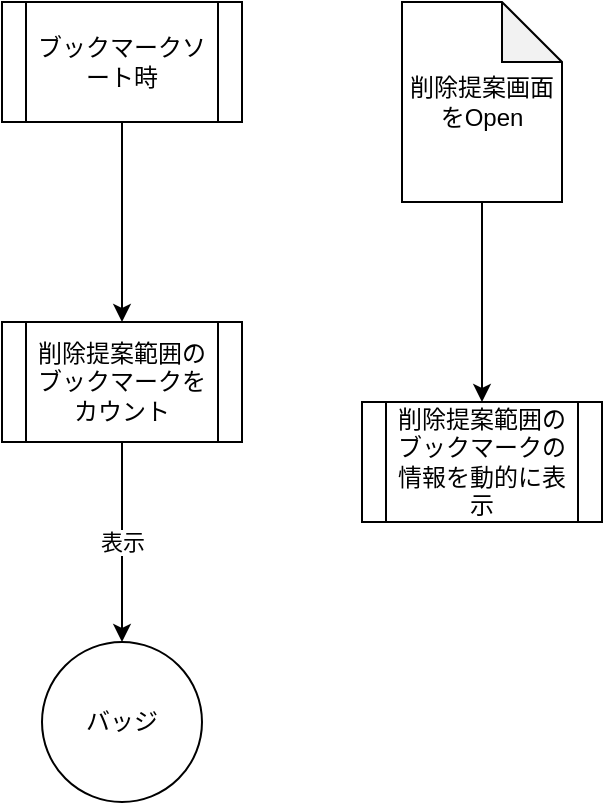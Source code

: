 <mxfile version="14.2.4" type="embed" pages="6">
    <diagram name="Delete Suggestion" id="B7EFP3EWl94D-vtmccsW">
        <mxGraphModel dx="1126" dy="790" grid="1" gridSize="10" guides="1" tooltips="1" connect="1" arrows="1" fold="1" page="0" pageScale="1" pageWidth="827" pageHeight="1169" math="0" shadow="0">
            <root>
                <mxCell id="sZ88oLwjSva6rSQL01Wd-0"/>
                <mxCell id="sZ88oLwjSva6rSQL01Wd-1" parent="sZ88oLwjSva6rSQL01Wd-0"/>
                <mxCell id="z4wJhyvA13ecxmIJU1BY-3" style="edgeStyle=orthogonalEdgeStyle;rounded=0;orthogonalLoop=1;jettySize=auto;html=1;noEdgeStyle=1;orthogonal=1;" edge="1" parent="sZ88oLwjSva6rSQL01Wd-1" source="z4wJhyvA13ecxmIJU1BY-1" target="z4wJhyvA13ecxmIJU1BY-2">
                    <mxGeometry relative="1" as="geometry">
                        <Array as="points">
                            <mxPoint x="60" y="72"/>
                            <mxPoint x="60" y="148"/>
                        </Array>
                    </mxGeometry>
                </mxCell>
                <mxCell id="z4wJhyvA13ecxmIJU1BY-1" value="ブックマークソート時" style="shape=process;whiteSpace=wrap;html=1;backgroundOutline=1;" vertex="1" parent="sZ88oLwjSva6rSQL01Wd-1">
                    <mxGeometry width="120" height="60" as="geometry"/>
                </mxCell>
                <mxCell id="z4wJhyvA13ecxmIJU1BY-5" value="表示" style="edgeStyle=orthogonalEdgeStyle;rounded=0;orthogonalLoop=1;jettySize=auto;html=1;noEdgeStyle=1;orthogonal=1;" edge="1" parent="sZ88oLwjSva6rSQL01Wd-1" source="z4wJhyvA13ecxmIJU1BY-2" target="z4wJhyvA13ecxmIJU1BY-4">
                    <mxGeometry relative="1" as="geometry">
                        <Array as="points">
                            <mxPoint x="60" y="232"/>
                            <mxPoint x="60" y="308"/>
                        </Array>
                    </mxGeometry>
                </mxCell>
                <mxCell id="z4wJhyvA13ecxmIJU1BY-2" value="削除提案範囲のブックマークをカウント" style="shape=process;whiteSpace=wrap;html=1;backgroundOutline=1;" vertex="1" parent="sZ88oLwjSva6rSQL01Wd-1">
                    <mxGeometry y="160" width="120" height="60" as="geometry"/>
                </mxCell>
                <mxCell id="z4wJhyvA13ecxmIJU1BY-4" value="バッジ" style="ellipse;whiteSpace=wrap;html=1;aspect=fixed;" vertex="1" parent="sZ88oLwjSva6rSQL01Wd-1">
                    <mxGeometry x="20" y="320" width="80" height="80" as="geometry"/>
                </mxCell>
                <mxCell id="z4wJhyvA13ecxmIJU1BY-6" value="削除提案範囲のブックマークの情報を動的に表示" style="shape=process;whiteSpace=wrap;html=1;backgroundOutline=1;" vertex="1" parent="sZ88oLwjSva6rSQL01Wd-1">
                    <mxGeometry x="180" y="200" width="120" height="60" as="geometry"/>
                </mxCell>
                <mxCell id="z4wJhyvA13ecxmIJU1BY-8" style="edgeStyle=orthogonalEdgeStyle;rounded=0;orthogonalLoop=1;jettySize=auto;html=1;noEdgeStyle=1;orthogonal=1;" edge="1" parent="sZ88oLwjSva6rSQL01Wd-1" source="z4wJhyvA13ecxmIJU1BY-7" target="z4wJhyvA13ecxmIJU1BY-6">
                    <mxGeometry relative="1" as="geometry">
                        <Array as="points">
                            <mxPoint x="240" y="112"/>
                            <mxPoint x="240" y="188"/>
                        </Array>
                    </mxGeometry>
                </mxCell>
                <mxCell id="z4wJhyvA13ecxmIJU1BY-7" value="削除提案画面をOpen" style="shape=note;whiteSpace=wrap;html=1;backgroundOutline=1;darkOpacity=0.05;" vertex="1" parent="sZ88oLwjSva6rSQL01Wd-1">
                    <mxGeometry x="200" width="80" height="100" as="geometry"/>
                </mxCell>
            </root>
        </mxGraphModel>
    </diagram>
    <diagram name="storage" id="58F00zRcIBFb2UCwRBtE">
        <mxGraphModel dx="1526" dy="1190" grid="1" gridSize="10" guides="1" tooltips="1" connect="1" arrows="1" fold="1" page="0" pageScale="1" pageWidth="827" pageHeight="1169" math="0" shadow="0">
            <root>
                <mxCell id="7rwBgxl0delBKILii6xo-0"/>
                <mxCell id="7rwBgxl0delBKILii6xo-1" parent="7rwBgxl0delBKILii6xo-0"/>
                <mxCell id="7rwBgxl0delBKILii6xo-2" style="edgeStyle=orthogonalEdgeStyle;rounded=0;orthogonalLoop=1;jettySize=auto;html=1;noEdgeStyle=1;orthogonal=1;exitX=1;exitY=0;exitDx=0;exitDy=15;exitPerimeter=0;" parent="7rwBgxl0delBKILii6xo-1" source="7rwBgxl0delBKILii6xo-4" target="7rwBgxl0delBKILii6xo-9" edge="1">
                    <mxGeometry relative="1" as="geometry"/>
                </mxCell>
                <mxCell id="7rwBgxl0delBKILii6xo-3" value="onChanged発火時&lt;br&gt;起動時&lt;br&gt;popup時(1)" style="edgeLabel;html=1;align=center;verticalAlign=middle;resizable=0;points=[];horizontal=1;" parent="7rwBgxl0delBKILii6xo-2" vertex="1" connectable="0">
                    <mxGeometry x="-0.136" y="-3" relative="1" as="geometry">
                        <mxPoint x="16.0" y="-3.0" as="offset"/>
                    </mxGeometry>
                </mxCell>
                <mxCell id="7rwBgxl0delBKILii6xo-4" value="storage" style="shape=cylinder3;whiteSpace=wrap;html=1;boundedLbl=1;backgroundOutline=1;size=15;" parent="7rwBgxl0delBKILii6xo-1" vertex="1">
                    <mxGeometry x="-120" width="80" height="80" as="geometry"/>
                </mxCell>
                <mxCell id="7rwBgxl0delBKILii6xo-5" value="option画面にて設定変更時(1)" style="edgeStyle=orthogonalEdgeStyle;rounded=0;orthogonalLoop=1;jettySize=auto;html=1;noEdgeStyle=1;orthogonal=1;entryX=1;entryY=1;entryDx=0;entryDy=-15;entryPerimeter=0;" parent="7rwBgxl0delBKILii6xo-1" target="7rwBgxl0delBKILii6xo-9" edge="1">
                    <mxGeometry relative="1" as="geometry">
                        <mxPoint x="520" y="65" as="sourcePoint"/>
                    </mxGeometry>
                </mxCell>
                <mxCell id="7rwBgxl0delBKILii6xo-7" value="popup時(2)" style="edgeStyle=orthogonalEdgeStyle;rounded=0;orthogonalLoop=1;jettySize=auto;html=1;noEdgeStyle=1;orthogonal=1;exitX=1;exitY=0;exitDx=0;exitDy=15;exitPerimeter=0;" parent="7rwBgxl0delBKILii6xo-1" source="7rwBgxl0delBKILii6xo-9" edge="1">
                    <mxGeometry relative="1" as="geometry">
                        <mxPoint as="offset"/>
                        <mxPoint x="520" y="15" as="targetPoint"/>
                    </mxGeometry>
                </mxCell>
                <mxCell id="7rwBgxl0delBKILii6xo-8" value="Bookmarkソート時" style="edgeStyle=orthogonalEdgeStyle;rounded=0;orthogonalLoop=1;jettySize=auto;html=1;" parent="7rwBgxl0delBKILii6xo-1" source="7rwBgxl0delBKILii6xo-9" target="7rwBgxl0delBKILii6xo-13" edge="1">
                    <mxGeometry relative="1" as="geometry"/>
                </mxCell>
                <mxCell id="7rwBgxl0delBKILii6xo-17" value="option画面にて設定変更時(3)" style="edgeStyle=orthogonalEdgeStyle;rounded=0;orthogonalLoop=1;jettySize=auto;html=1;entryX=1;entryY=1;entryDx=0;entryDy=-15;entryPerimeter=0;exitX=0;exitY=1;exitDx=0;exitDy=-15;exitPerimeter=0;" parent="7rwBgxl0delBKILii6xo-1" source="7rwBgxl0delBKILii6xo-9" target="7rwBgxl0delBKILii6xo-4" edge="1">
                    <mxGeometry relative="1" as="geometry"/>
                </mxCell>
                <mxCell id="7rwBgxl0delBKILii6xo-9" value="constat&lt;br&gt;(background)" style="shape=cylinder3;whiteSpace=wrap;html=1;boundedLbl=1;backgroundOutline=1;size=15;" parent="7rwBgxl0delBKILii6xo-1" vertex="1">
                    <mxGeometry x="200" width="80" height="80" as="geometry"/>
                </mxCell>
                <mxCell id="7rwBgxl0delBKILii6xo-12" value="optionページ表示" style="shape=note;whiteSpace=wrap;html=1;backgroundOutline=1;darkOpacity=0.05;" parent="7rwBgxl0delBKILii6xo-1" vertex="1">
                    <mxGeometry x="520" y="-10" width="80" height="100" as="geometry"/>
                </mxCell>
                <mxCell id="7rwBgxl0delBKILii6xo-13" value="Bookmarkソート処理" style="shape=process;whiteSpace=wrap;html=1;backgroundOutline=1;" parent="7rwBgxl0delBKILii6xo-1" vertex="1">
                    <mxGeometry x="160" y="280" width="160" height="80" as="geometry"/>
                </mxCell>
                <mxCell id="7rwBgxl0delBKILii6xo-14" value="storage→constant（background) 処理" style="rounded=0;whiteSpace=wrap;html=1;" parent="7rwBgxl0delBKILii6xo-1" vertex="1">
                    <mxGeometry y="-120" width="160" height="80" as="geometry"/>
                </mxCell>
                <mxCell id="7rwBgxl0delBKILii6xo-15" value="constat (background) → constat (popup) 処理" style="rounded=0;whiteSpace=wrap;html=1;" parent="7rwBgxl0delBKILii6xo-1" vertex="1">
                    <mxGeometry x="320" y="-120" width="160" height="80" as="geometry"/>
                </mxCell>
                <mxCell id="7rwBgxl0delBKILii6xo-16" value="constat (popup)&amp;nbsp;→&amp;nbsp;storage&lt;br&gt;&amp;nbsp;処理" style="rounded=0;whiteSpace=wrap;html=1;" parent="7rwBgxl0delBKILii6xo-1" vertex="1">
                    <mxGeometry y="120" width="160" height="80" as="geometry"/>
                </mxCell>
                <mxCell id="7rwBgxl0delBKILii6xo-19" value="constat (popup) → constat (background) 処理" style="rounded=0;whiteSpace=wrap;html=1;" parent="7rwBgxl0delBKILii6xo-1" vertex="1">
                    <mxGeometry x="320" y="120" width="160" height="80" as="geometry"/>
                </mxCell>
            </root>
        </mxGraphModel>
    </diagram>
    <diagram id="y0uw9rWYx2l4yKTMAj4F" name="Class diagram">
        &#xa;
        <mxGraphModel dx="1114" dy="790" grid="1" gridSize="10" guides="1" tooltips="1" connect="1" arrows="1" fold="1" page="0" pageScale="1" pageWidth="827" pageHeight="1169" math="0" shadow="0">
            &#xa;
            <root>
                &#xa;
                <mxCell id="VcfuuTx357C6deGKTtjn-0"/>
                &#xa;
                <mxCell id="VcfuuTx357C6deGKTtjn-1" parent="VcfuuTx357C6deGKTtjn-0"/>
                &#xa;
                <mxCell id="2i-e0H_Hf7XHh9N_RgGq-8" style="edgeStyle=orthogonalEdgeStyle;rounded=0;orthogonalLoop=1;jettySize=auto;html=1;startArrow=none;startFill=0;endArrow=classic;endFill=1;noEdgeStyle=1;orthogonal=1;" parent="VcfuuTx357C6deGKTtjn-1" source="MZ_huUYpxMiRR9woeEHV-0" target="Ddwmpe-TnMiRihkDGdO9-0" edge="1">
                    &#xa;
                    <mxGeometry relative="1" as="geometry">
                        &#xa;
                        <Array as="points">
                            &#xa;
                            <mxPoint x="40" y="292"/>
                            &#xa;
                            <mxPoint x="40" y="330"/>
                            &#xa;
                            <mxPoint x="40" y="530"/>
                            &#xa;
                            <mxPoint x="40" y="530"/>
                            &#xa;
                            <mxPoint x="40" y="730"/>
                            &#xa;
                            <mxPoint x="72.5" y="768"/>
                            &#xa;
                        </Array>
                        &#xa;
                    </mxGeometry>
                    &#xa;
                </mxCell>
                &#xa;
                <mxCell id="MZ_huUYpxMiRR9woeEHV-0" value="trigger.js" style="shape=note;whiteSpace=wrap;html=1;backgroundOutline=1;darkOpacity=0.05;" parent="VcfuuTx357C6deGKTtjn-1" vertex="1">
                    &#xa;
                    <mxGeometry y="180" width="80" height="100" as="geometry"/>
                    &#xa;
                </mxCell>
                &#xa;
                <mxCell id="2i-e0H_Hf7XHh9N_RgGq-0" style="edgeStyle=orthogonalEdgeStyle;rounded=0;orthogonalLoop=1;jettySize=auto;html=1;noEdgeStyle=1;orthogonal=1;" parent="VcfuuTx357C6deGKTtjn-1" source="MZ_huUYpxMiRR9woeEHV-1" target="xda8yOPGz0SYs2gmApcZ-0" edge="1">
                    &#xa;
                    <mxGeometry relative="1" as="geometry">
                        &#xa;
                        <Array as="points">
                            &#xa;
                            <mxPoint x="135" y="1092"/>
                            &#xa;
                            <mxPoint x="165" y="1168"/>
                            &#xa;
                        </Array>
                        &#xa;
                    </mxGeometry>
                    &#xa;
                </mxCell>
                &#xa;
                <mxCell id="2i-e0H_Hf7XHh9N_RgGq-1" style="edgeStyle=orthogonalEdgeStyle;rounded=0;orthogonalLoop=1;jettySize=auto;html=1;noEdgeStyle=1;orthogonal=1;" parent="VcfuuTx357C6deGKTtjn-1" source="MZ_huUYpxMiRR9woeEHV-1" target="xda8yOPGz0SYs2gmApcZ-1" edge="1">
                    &#xa;
                    <mxGeometry relative="1" as="geometry">
                        &#xa;
                        <Array as="points">
                            &#xa;
                            <mxPoint x="100" y="1092"/>
                            &#xa;
                            <mxPoint x="55" y="1168"/>
                            &#xa;
                        </Array>
                        &#xa;
                    </mxGeometry>
                    &#xa;
                </mxCell>
                &#xa;
                <mxCell id="MZ_huUYpxMiRR9woeEHV-1" value="observer.js" style="shape=note;whiteSpace=wrap;html=1;backgroundOutline=1;darkOpacity=0.05;" parent="VcfuuTx357C6deGKTtjn-1" vertex="1">
                    &#xa;
                    <mxGeometry x="77.5" y="980" width="80" height="100" as="geometry"/>
                    &#xa;
                </mxCell>
                &#xa;
                <mxCell id="5nhEzTgo1R7D6BdqEd6k-8" style="edgeStyle=orthogonalEdgeStyle;rounded=0;orthogonalLoop=1;jettySize=auto;html=1;noEdgeStyle=1;orthogonal=1;dashed=1;" parent="VcfuuTx357C6deGKTtjn-1" source="Ddwmpe-TnMiRihkDGdO9-0" target="MZ_huUYpxMiRR9woeEHV-1" edge="1">
                    &#xa;
                    <mxGeometry relative="1" as="geometry">
                        &#xa;
                        <Array as="points">
                            &#xa;
                            <mxPoint x="90" y="892"/>
                            &#xa;
                            <mxPoint x="100" y="968"/>
                            &#xa;
                        </Array>
                        &#xa;
                    </mxGeometry>
                    &#xa;
                </mxCell>
                &#xa;
                <mxCell id="Ddwmpe-TnMiRihkDGdO9-0" value="constant.js" style="shape=note;whiteSpace=wrap;html=1;backgroundOutline=1;darkOpacity=0.05;" parent="VcfuuTx357C6deGKTtjn-1" vertex="1">
                    &#xa;
                    <mxGeometry x="50" y="780" width="80" height="100" as="geometry"/>
                    &#xa;
                </mxCell>
                &#xa;
                <mxCell id="xda8yOPGz0SYs2gmApcZ-0" value="bookmark&lt;br&gt;sorter.js" style="shape=note;whiteSpace=wrap;html=1;backgroundOutline=1;darkOpacity=0.05;" parent="VcfuuTx357C6deGKTtjn-1" vertex="1">
                    &#xa;
                    <mxGeometry x="125" y="1180" width="80" height="100" as="geometry"/>
                    &#xa;
                </mxCell>
                &#xa;
                <mxCell id="5nhEzTgo1R7D6BdqEd6k-10" style="edgeStyle=orthogonalEdgeStyle;rounded=0;orthogonalLoop=1;jettySize=auto;html=1;noEdgeStyle=1;orthogonal=1;" parent="VcfuuTx357C6deGKTtjn-1" source="xda8yOPGz0SYs2gmApcZ-1" target="5nhEzTgo1R7D6BdqEd6k-9" edge="1">
                    &#xa;
                    <mxGeometry relative="1" as="geometry">
                        &#xa;
                        <Array as="points">
                            &#xa;
                            <mxPoint x="55" y="1292"/>
                            &#xa;
                            <mxPoint x="55" y="1368"/>
                            &#xa;
                        </Array>
                        &#xa;
                    </mxGeometry>
                    &#xa;
                </mxCell>
                &#xa;
                <mxCell id="xda8yOPGz0SYs2gmApcZ-1" value="aggregate.js" style="shape=note;whiteSpace=wrap;html=1;backgroundOutline=1;darkOpacity=0.05;" parent="VcfuuTx357C6deGKTtjn-1" vertex="1">
                    &#xa;
                    <mxGeometry x="15" y="1180" width="80" height="100" as="geometry"/>
                    &#xa;
                </mxCell>
                &#xa;
                <mxCell id="5nhEzTgo1R7D6BdqEd6k-2" style="edgeStyle=orthogonalEdgeStyle;rounded=0;orthogonalLoop=1;jettySize=auto;html=1;noEdgeStyle=1;orthogonal=1;" parent="VcfuuTx357C6deGKTtjn-1" source="5nhEzTgo1R7D6BdqEd6k-0" target="5nhEzTgo1R7D6BdqEd6k-1" edge="1">
                    &#xa;
                    <mxGeometry relative="1" as="geometry">
                        &#xa;
                        <Array as="points">
                            &#xa;
                            <mxPoint x="110" y="492"/>
                            &#xa;
                            <mxPoint x="110" y="568"/>
                            &#xa;
                        </Array>
                        &#xa;
                    </mxGeometry>
                    &#xa;
                </mxCell>
                &#xa;
                <mxCell id="5nhEzTgo1R7D6BdqEd6k-0" value="option&lt;br&gt;/sender.js" style="shape=note;whiteSpace=wrap;html=1;backgroundOutline=1;darkOpacity=0.05;" parent="VcfuuTx357C6deGKTtjn-1" vertex="1">
                    &#xa;
                    <mxGeometry x="70" y="380" width="80" height="100" as="geometry"/>
                    &#xa;
                </mxCell>
                &#xa;
                <mxCell id="5nhEzTgo1R7D6BdqEd6k-3" style="edgeStyle=orthogonalEdgeStyle;rounded=0;orthogonalLoop=1;jettySize=auto;html=1;noEdgeStyle=1;orthogonal=1;" parent="VcfuuTx357C6deGKTtjn-1" source="5nhEzTgo1R7D6BdqEd6k-1" target="Ddwmpe-TnMiRihkDGdO9-0" edge="1">
                    &#xa;
                    <mxGeometry relative="1" as="geometry">
                        &#xa;
                        <Array as="points">
                            &#xa;
                            <mxPoint x="110" y="692"/>
                            &#xa;
                            <mxPoint x="107.5" y="768"/>
                            &#xa;
                        </Array>
                        &#xa;
                    </mxGeometry>
                    &#xa;
                </mxCell>
                &#xa;
                <mxCell id="5nhEzTgo1R7D6BdqEd6k-1" value="option&lt;br&gt;/receiver.js" style="shape=note;whiteSpace=wrap;html=1;backgroundOutline=1;darkOpacity=0.05;" parent="VcfuuTx357C6deGKTtjn-1" vertex="1">
                    &#xa;
                    <mxGeometry x="70" y="580" width="80" height="100" as="geometry"/>
                    &#xa;
                </mxCell>
                &#xa;
                <mxCell id="5nhEzTgo1R7D6BdqEd6k-5" style="edgeStyle=orthogonalEdgeStyle;rounded=0;orthogonalLoop=1;jettySize=auto;html=1;noEdgeStyle=1;orthogonal=1;" parent="VcfuuTx357C6deGKTtjn-1" source="5nhEzTgo1R7D6BdqEd6k-4" target="MZ_huUYpxMiRR9woeEHV-0" edge="1">
                    &#xa;
                    <mxGeometry relative="1" as="geometry">
                        &#xa;
                        <Array as="points">
                            &#xa;
                            <mxPoint x="113.333" y="92"/>
                            &#xa;
                            <mxPoint x="40" y="168"/>
                            &#xa;
                        </Array>
                        &#xa;
                    </mxGeometry>
                    &#xa;
                </mxCell>
                &#xa;
                <mxCell id="5nhEzTgo1R7D6BdqEd6k-6" style="edgeStyle=orthogonalEdgeStyle;rounded=0;orthogonalLoop=1;jettySize=auto;html=1;noEdgeStyle=1;orthogonal=1;" parent="VcfuuTx357C6deGKTtjn-1" source="5nhEzTgo1R7D6BdqEd6k-4" target="MZ_huUYpxMiRR9woeEHV-1" edge="1">
                    &#xa;
                    <mxGeometry relative="1" as="geometry">
                        &#xa;
                        <Array as="points">
                            &#xa;
                            <mxPoint x="186.667" y="92"/>
                            &#xa;
                            <mxPoint x="220" y="130"/>
                            &#xa;
                            <mxPoint x="220" y="330"/>
                            &#xa;
                            <mxPoint x="220" y="330"/>
                            &#xa;
                            <mxPoint x="220" y="530"/>
                            &#xa;
                            <mxPoint x="220" y="530"/>
                            &#xa;
                            <mxPoint x="220" y="730"/>
                            &#xa;
                            <mxPoint x="220" y="730"/>
                            &#xa;
                            <mxPoint x="220" y="930"/>
                            &#xa;
                            <mxPoint x="135" y="968"/>
                            &#xa;
                        </Array>
                        &#xa;
                    </mxGeometry>
                    &#xa;
                </mxCell>
                &#xa;
                <mxCell id="5nhEzTgo1R7D6BdqEd6k-7" style="edgeStyle=orthogonalEdgeStyle;rounded=0;orthogonalLoop=1;jettySize=auto;html=1;noEdgeStyle=1;orthogonal=1;" parent="VcfuuTx357C6deGKTtjn-1" source="5nhEzTgo1R7D6BdqEd6k-11" target="5nhEzTgo1R7D6BdqEd6k-0" edge="1">
                    &#xa;
                    <mxGeometry relative="1" as="geometry">
                        &#xa;
                        <Array as="points">
                            &#xa;
                            <mxPoint x="150" y="292"/>
                            &#xa;
                            <mxPoint x="110" y="368"/>
                            &#xa;
                        </Array>
                        &#xa;
                    </mxGeometry>
                    &#xa;
                </mxCell>
                &#xa;
                <mxCell id="5nhEzTgo1R7D6BdqEd6k-12" style="edgeStyle=orthogonalEdgeStyle;rounded=0;orthogonalLoop=1;jettySize=auto;html=1;noEdgeStyle=1;orthogonal=1;" parent="VcfuuTx357C6deGKTtjn-1" source="5nhEzTgo1R7D6BdqEd6k-4" target="5nhEzTgo1R7D6BdqEd6k-11" edge="1">
                    &#xa;
                    <mxGeometry relative="1" as="geometry">
                        &#xa;
                        <Array as="points">
                            &#xa;
                            <mxPoint x="150" y="94"/>
                            &#xa;
                            <mxPoint x="150" y="168"/>
                            &#xa;
                        </Array>
                        &#xa;
                    </mxGeometry>
                    &#xa;
                </mxCell>
                &#xa;
                <mxCell id="5nhEzTgo1R7D6BdqEd6k-4" value="base" style="ellipse;whiteSpace=wrap;html=1;" parent="VcfuuTx357C6deGKTtjn-1" vertex="1">
                    &#xa;
                    <mxGeometry x="90" width="120" height="80" as="geometry"/>
                    &#xa;
                </mxCell>
                &#xa;
                <mxCell id="5nhEzTgo1R7D6BdqEd6k-9" value="setVisitPoint.js" style="shape=note;whiteSpace=wrap;html=1;backgroundOutline=1;darkOpacity=0.05;" parent="VcfuuTx357C6deGKTtjn-1" vertex="1">
                    &#xa;
                    <mxGeometry x="2.5" y="1380" width="105" height="100" as="geometry"/>
                    &#xa;
                </mxCell>
                &#xa;
                <mxCell id="5nhEzTgo1R7D6BdqEd6k-11" value="option.html" style="shape=note;whiteSpace=wrap;html=1;backgroundOutline=1;darkOpacity=0.05;" parent="VcfuuTx357C6deGKTtjn-1" vertex="1">
                    &#xa;
                    <mxGeometry x="110" y="180" width="80" height="100" as="geometry"/>
                    &#xa;
                </mxCell>
                &#xa;
            </root>
            &#xa;
        </mxGraphModel>
        &#xa;
    </diagram>
    <diagram name="Flow Chart 2.3.5" id="TchEWKc1IP5hT97KWRJ3">
        &#xa;        &#xa;        &#xa;&#xa;&#xa;
        <mxGraphModel dx="1591" dy="1129" grid="1" gridSize="10" guides="1" tooltips="1" connect="1" arrows="1" fold="1" page="0" pageScale="1" pageWidth="827" pageHeight="1169" math="0" shadow="0">
            &#xa;            &#xa;            &#xa;&#xa;&#xa;
            <root>
                &#xa;                &#xa;                &#xa;&#xa;&#xa;
                <mxCell id="sz4gvAt_zWbiklJf3Lrj-0"/>
                &#xa;                &#xa;                &#xa;&#xa;&#xa;
                <mxCell id="sz4gvAt_zWbiklJf3Lrj-1" parent="sz4gvAt_zWbiklJf3Lrj-0"/>
                &#xa;                &#xa;                &#xa;&#xa;&#xa;
                <mxCell id="sz4gvAt_zWbiklJf3Lrj-2" style="edgeStyle=orthogonalEdgeStyle;rounded=0;orthogonalLoop=1;jettySize=auto;html=1;endArrow=classic;endFill=1;noEdgeStyle=1;orthogonal=1;exitX=1;exitY=0;exitDx=0;exitDy=0;" edge="1" parent="sz4gvAt_zWbiklJf3Lrj-1" source="sz4gvAt_zWbiklJf3Lrj-23" target="sz4gvAt_zWbiklJf3Lrj-7">
                    &#xa;                    &#xa;                    &#xa;&#xa;&#xa;
                    <mxGeometry relative="1" as="geometry">
                        &#xa;                        &#xa;                        &#xa;&#xa;&#xa;
                        <mxPoint x="617.5" y="580" as="sourcePoint"/>
                        &#xa;                        &#xa;                        &#xa;&#xa;&#xa;
                        <Array as="points">
                            &#xa;                            &#xa;                            &#xa;&#xa;&#xa;
                            <mxPoint x="451.25" y="1048"/>
                            &#xa;                            &#xa;                            &#xa;&#xa;&#xa;
                            <mxPoint x="680" y="1010"/>
                            &#xa;                            &#xa;                            &#xa;&#xa;&#xa;
                            <mxPoint x="680" y="850"/>
                            &#xa;                            &#xa;                            &#xa;&#xa;&#xa;
                            <mxPoint x="680" y="850"/>
                            &#xa;                            &#xa;                            &#xa;&#xa;&#xa;
                            <mxPoint x="680" y="690"/>
                            &#xa;                            &#xa;                            &#xa;&#xa;&#xa;
                            <mxPoint x="680" y="690"/>
                            &#xa;                            &#xa;                            &#xa;&#xa;&#xa;
                            <mxPoint x="680" y="530"/>
                            &#xa;                            &#xa;                            &#xa;&#xa;&#xa;
                            <mxPoint x="680" y="530"/>
                            &#xa;                            &#xa;                            &#xa;&#xa;&#xa;
                            <mxPoint x="680" y="240"/>
                            &#xa;                            &#xa;                            &#xa;&#xa;&#xa;
                            <mxPoint x="605" y="202"/>
                            &#xa;                            &#xa;                            &#xa;&#xa;&#xa;
                        </Array>
                        &#xa;                        &#xa;                        &#xa;&#xa;&#xa;
                    </mxGeometry>
                    &#xa;                    &#xa;                    &#xa;&#xa;&#xa;
                </mxCell>
                &#xa;                &#xa;                &#xa;&#xa;&#xa;
                <mxCell id="sz4gvAt_zWbiklJf3Lrj-3" value="&lt;span&gt;処理の種類・数&lt;/span&gt;" style="shape=cylinder3;whiteSpace=wrap;html=1;boundedLbl=1;backgroundOutline=1;size=15;" vertex="1" parent="sz4gvAt_zWbiklJf3Lrj-1">
                    &#xa;                    &#xa;                    &#xa;&#xa;&#xa;
                    <mxGeometry x="740" width="180" height="80" as="geometry"/>
                    &#xa;                    &#xa;                    &#xa;&#xa;&#xa;
                </mxCell>
                &#xa;                &#xa;                &#xa;&#xa;&#xa;
                <mxCell id="sz4gvAt_zWbiklJf3Lrj-4" style="edgeStyle=orthogonalEdgeStyle;rounded=0;orthogonalLoop=1;jettySize=auto;html=1;endArrow=classic;endFill=1;noEdgeStyle=1;orthogonal=1;" edge="1" parent="sz4gvAt_zWbiklJf3Lrj-1" source="sz4gvAt_zWbiklJf3Lrj-20" target="sz4gvAt_zWbiklJf3Lrj-27">
                    &#xa;                    &#xa;                    &#xa;&#xa;&#xa;
                    <mxGeometry relative="1" as="geometry">
                        &#xa;                        &#xa;                        &#xa;&#xa;&#xa;
                        <Array as="points">
                            &#xa;                            &#xa;                            &#xa;&#xa;&#xa;
                            <mxPoint x="545" y="492"/>
                            &#xa;                            &#xa;                            &#xa;&#xa;&#xa;
                            <mxPoint x="525" y="568"/>
                            &#xa;                            &#xa;                            &#xa;&#xa;&#xa;
                        </Array>
                        &#xa;                        &#xa;                        &#xa;&#xa;&#xa;
                        <mxPoint x="525" y="580" as="targetPoint"/>
                        &#xa;                        &#xa;                        &#xa;&#xa;&#xa;
                    </mxGeometry>
                    &#xa;                    &#xa;                    &#xa;&#xa;&#xa;
                </mxCell>
                &#xa;                &#xa;                &#xa;&#xa;&#xa;
                <mxCell id="sz4gvAt_zWbiklJf3Lrj-5" style="edgeStyle=orthogonalEdgeStyle;rounded=0;orthogonalLoop=1;jettySize=auto;html=1;endArrow=classic;endFill=1;noEdgeStyle=1;orthogonal=1;" edge="1" parent="sz4gvAt_zWbiklJf3Lrj-1" source="sz4gvAt_zWbiklJf3Lrj-7" target="sz4gvAt_zWbiklJf3Lrj-15">
                    &#xa;                    &#xa;                    &#xa;&#xa;&#xa;
                    <mxGeometry relative="1" as="geometry">
                        &#xa;                        &#xa;                        &#xa;&#xa;&#xa;
                        <Array as="points">
                            &#xa;                            &#xa;                            &#xa;&#xa;&#xa;
                            <mxPoint x="485" y="202"/>
                            &#xa;                            &#xa;                            &#xa;&#xa;&#xa;
                            <mxPoint x="315" y="278"/>
                            &#xa;                            &#xa;                            &#xa;&#xa;&#xa;
                        </Array>
                        &#xa;                        &#xa;                        &#xa;&#xa;&#xa;
                    </mxGeometry>
                    &#xa;                    &#xa;                    &#xa;&#xa;&#xa;
                </mxCell>
                &#xa;                &#xa;                &#xa;&#xa;&#xa;
                <mxCell id="sz4gvAt_zWbiklJf3Lrj-6" value="No" style="edgeLabel;html=1;align=center;verticalAlign=middle;resizable=0;points=[];" vertex="1" connectable="0" parent="sz4gvAt_zWbiklJf3Lrj-5">
                    &#xa;                    &#xa;                    &#xa;&#xa;&#xa;
                    <mxGeometry x="-0.32" relative="1" as="geometry">
                        &#xa;                        &#xa;                        &#xa;&#xa;&#xa;
                        <mxPoint as="offset"/>
                        &#xa;                        &#xa;                        &#xa;&#xa;&#xa;
                    </mxGeometry>
                    &#xa;                    &#xa;                    &#xa;&#xa;&#xa;
                </mxCell>
                &#xa;                &#xa;                &#xa;&#xa;&#xa;
                <mxCell id="sz4gvAt_zWbiklJf3Lrj-7" value="処理の数&amp;gt;0&lt;br&gt;&amp;amp;&lt;br&gt;処理実行フラグ=false" style="rhombus;whiteSpace=wrap;html=1;" vertex="1" parent="sz4gvAt_zWbiklJf3Lrj-1">
                    &#xa;                    &#xa;                    &#xa;&#xa;&#xa;
                    <mxGeometry x="450" width="190" height="190" as="geometry"/>
                    &#xa;                    &#xa;                    &#xa;&#xa;&#xa;
                </mxCell>
                &#xa;                &#xa;                &#xa;&#xa;&#xa;
                <mxCell id="sz4gvAt_zWbiklJf3Lrj-8" style="edgeStyle=orthogonalEdgeStyle;rounded=0;orthogonalLoop=1;jettySize=auto;html=1;endArrow=classic;endFill=1;noEdgeStyle=1;orthogonal=1;" edge="1" parent="sz4gvAt_zWbiklJf3Lrj-1" source="sz4gvAt_zWbiklJf3Lrj-9" target="sz4gvAt_zWbiklJf3Lrj-25">
                    &#xa;                    &#xa;                    &#xa;&#xa;&#xa;
                    <mxGeometry relative="1" as="geometry">
                        &#xa;                        &#xa;                        &#xa;&#xa;&#xa;
                        <mxPoint x="590" y="1020" as="targetPoint"/>
                        &#xa;                        &#xa;                        &#xa;&#xa;&#xa;
                        <Array as="points">
                            &#xa;                            &#xa;                            &#xa;&#xa;&#xa;
                            <mxPoint x="560" y="812"/>
                            &#xa;                            &#xa;                            &#xa;&#xa;&#xa;
                            <mxPoint x="465" y="888"/>
                            &#xa;                            &#xa;                            &#xa;&#xa;&#xa;
                        </Array>
                        &#xa;                        &#xa;                        &#xa;&#xa;&#xa;
                    </mxGeometry>
                    &#xa;                    &#xa;                    &#xa;&#xa;&#xa;
                </mxCell>
                &#xa;                &#xa;                &#xa;&#xa;&#xa;
                <mxCell id="sz4gvAt_zWbiklJf3Lrj-9" value="実処理" style="shape=process;whiteSpace=wrap;html=1;backgroundOutline=1;" vertex="1" parent="sz4gvAt_zWbiklJf3Lrj-1">
                    &#xa;                    &#xa;                    &#xa;&#xa;&#xa;
                    <mxGeometry x="500" y="740" width="120" height="60" as="geometry"/>
                    &#xa;                    &#xa;                    &#xa;&#xa;&#xa;
                </mxCell>
                &#xa;                &#xa;                &#xa;&#xa;&#xa;
                <mxCell id="sz4gvAt_zWbiklJf3Lrj-10" value="処理実行フラグ" style="shape=cylinder3;whiteSpace=wrap;html=1;boundedLbl=1;backgroundOutline=1;size=15;" vertex="1" parent="sz4gvAt_zWbiklJf3Lrj-1">
                    &#xa;                    &#xa;                    &#xa;&#xa;&#xa;
                    <mxGeometry x="980" width="200" height="80" as="geometry"/>
                    &#xa;                    &#xa;                    &#xa;&#xa;&#xa;
                </mxCell>
                &#xa;                &#xa;                &#xa;&#xa;&#xa;
                <mxCell id="sz4gvAt_zWbiklJf3Lrj-11" style="edgeStyle=orthogonalEdgeStyle;rounded=0;orthogonalLoop=1;jettySize=auto;html=1;endArrow=classic;endFill=1;noEdgeStyle=1;orthogonal=1;" edge="1" parent="sz4gvAt_zWbiklJf3Lrj-1" source="sz4gvAt_zWbiklJf3Lrj-15" target="sz4gvAt_zWbiklJf3Lrj-17">
                    &#xa;                    &#xa;                    &#xa;&#xa;&#xa;
                    <mxGeometry relative="1" as="geometry">
                        &#xa;                        &#xa;                        &#xa;&#xa;&#xa;
                        <Array as="points">
                            &#xa;                            &#xa;                            &#xa;&#xa;&#xa;
                            <mxPoint x="270" y="492"/>
                            &#xa;                            &#xa;                            &#xa;&#xa;&#xa;
                            <mxPoint x="318.75" y="568"/>
                            &#xa;                            &#xa;                            &#xa;&#xa;&#xa;
                        </Array>
                        &#xa;                        &#xa;                        &#xa;&#xa;&#xa;
                        <mxPoint x="318.75" y="580" as="targetPoint"/>
                        &#xa;                        &#xa;                        &#xa;&#xa;&#xa;
                    </mxGeometry>
                    &#xa;                    &#xa;                    &#xa;&#xa;&#xa;
                </mxCell>
                &#xa;                &#xa;                &#xa;&#xa;&#xa;
                <mxCell id="sz4gvAt_zWbiklJf3Lrj-12" value="Yes" style="edgeLabel;html=1;align=center;verticalAlign=middle;resizable=0;points=[];" vertex="1" connectable="0" parent="sz4gvAt_zWbiklJf3Lrj-11">
                    &#xa;                    &#xa;                    &#xa;&#xa;&#xa;
                    <mxGeometry x="-0.245" y="2" relative="1" as="geometry">
                        &#xa;                        &#xa;                        &#xa;&#xa;&#xa;
                        <mxPoint x="-3.29" y="-19.81" as="offset"/>
                        &#xa;                        &#xa;                        &#xa;&#xa;&#xa;
                    </mxGeometry>
                    &#xa;                    &#xa;                    &#xa;&#xa;&#xa;
                </mxCell>
                &#xa;                &#xa;                &#xa;&#xa;&#xa;
                <mxCell id="sz4gvAt_zWbiklJf3Lrj-13" style="edgeStyle=orthogonalEdgeStyle;rounded=0;orthogonalLoop=1;jettySize=auto;html=1;endArrow=classic;endFill=1;noEdgeStyle=1;orthogonal=1;" edge="1" parent="sz4gvAt_zWbiklJf3Lrj-1" source="sz4gvAt_zWbiklJf3Lrj-15" target="sz4gvAt_zWbiklJf3Lrj-23">
                    &#xa;                    &#xa;                    &#xa;&#xa;&#xa;
                    <mxGeometry relative="1" as="geometry">
                        &#xa;                        &#xa;                        &#xa;&#xa;&#xa;
                        <mxPoint x="560" y="580" as="targetPoint"/>
                        &#xa;                        &#xa;                        &#xa;&#xa;&#xa;
                        <Array as="points">
                            &#xa;                            &#xa;                            &#xa;&#xa;&#xa;
                            <mxPoint x="360" y="492"/>
                            &#xa;                            &#xa;                            &#xa;&#xa;&#xa;
                            <mxPoint x="415" y="530"/>
                            &#xa;                            &#xa;                            &#xa;&#xa;&#xa;
                            <mxPoint x="415" y="690"/>
                            &#xa;                            &#xa;                            &#xa;&#xa;&#xa;
                            <mxPoint x="470" y="690"/>
                            &#xa;                            &#xa;                            &#xa;&#xa;&#xa;
                            <mxPoint x="470" y="850"/>
                            &#xa;                            &#xa;                            &#xa;&#xa;&#xa;
                            <mxPoint x="355" y="850"/>
                            &#xa;                            &#xa;                            &#xa;&#xa;&#xa;
                            <mxPoint x="355" y="1010"/>
                            &#xa;                            &#xa;                            &#xa;&#xa;&#xa;
                            <mxPoint x="396.25" y="1046"/>
                            &#xa;                            &#xa;                            &#xa;&#xa;&#xa;
                        </Array>
                        &#xa;                        &#xa;                        &#xa;&#xa;&#xa;
                    </mxGeometry>
                    &#xa;                    &#xa;                    &#xa;&#xa;&#xa;
                </mxCell>
                &#xa;                &#xa;                &#xa;&#xa;&#xa;
                <mxCell id="sz4gvAt_zWbiklJf3Lrj-14" value="No" style="edgeLabel;html=1;align=center;verticalAlign=middle;resizable=0;points=[];" vertex="1" connectable="0" parent="sz4gvAt_zWbiklJf3Lrj-13">
                    &#xa;                    &#xa;                    &#xa;&#xa;&#xa;
                    <mxGeometry x="-0.867" y="-1" relative="1" as="geometry">
                        &#xa;                        &#xa;                        &#xa;&#xa;&#xa;
                        <mxPoint x="4.44" y="-3.18" as="offset"/>
                        &#xa;                        &#xa;                        &#xa;&#xa;&#xa;
                    </mxGeometry>
                    &#xa;                    &#xa;                    &#xa;&#xa;&#xa;
                </mxCell>
                &#xa;                &#xa;                &#xa;&#xa;&#xa;
                <mxCell id="sz4gvAt_zWbiklJf3Lrj-15" value="処理実行フラグ=true" style="rhombus;whiteSpace=wrap;html=1;" vertex="1" parent="sz4gvAt_zWbiklJf3Lrj-1">
                    &#xa;                    &#xa;                    &#xa;&#xa;&#xa;
                    <mxGeometry x="220" y="290" width="190" height="190" as="geometry"/>
                    &#xa;                    &#xa;                    &#xa;&#xa;&#xa;
                </mxCell>
                &#xa;                &#xa;                &#xa;&#xa;&#xa;
                <mxCell id="sz4gvAt_zWbiklJf3Lrj-16" style="edgeStyle=orthogonalEdgeStyle;rounded=0;orthogonalLoop=1;jettySize=auto;html=1;endArrow=classic;endFill=1;noEdgeStyle=1;orthogonal=1;" edge="1" parent="sz4gvAt_zWbiklJf3Lrj-1" source="sz4gvAt_zWbiklJf3Lrj-17" target="sz4gvAt_zWbiklJf3Lrj-19">
                    &#xa;                    &#xa;                    &#xa;&#xa;&#xa;
                    <mxGeometry relative="1" as="geometry">
                        &#xa;                        &#xa;                        &#xa;&#xa;&#xa;
                        <Array as="points">
                            &#xa;                            &#xa;                            &#xa;&#xa;&#xa;
                            <mxPoint x="318.75" y="652"/>
                            &#xa;                            &#xa;                            &#xa;&#xa;&#xa;
                            <mxPoint x="322.5" y="728"/>
                            &#xa;                            &#xa;                            &#xa;&#xa;&#xa;
                        </Array>
                        &#xa;                        &#xa;                        &#xa;&#xa;&#xa;
                    </mxGeometry>
                    &#xa;                    &#xa;                    &#xa;&#xa;&#xa;
                </mxCell>
                &#xa;                &#xa;                &#xa;&#xa;&#xa;
                <mxCell id="sz4gvAt_zWbiklJf3Lrj-17" value="&lt;span&gt;ブックマークの整理&lt;/span&gt;" style="shape=process;whiteSpace=wrap;html=1;backgroundOutline=1;" vertex="1" parent="sz4gvAt_zWbiklJf3Lrj-1">
                    &#xa;                    &#xa;                    &#xa;&#xa;&#xa;
                    <mxGeometry x="258.75" y="580" width="120" height="60" as="geometry"/>
                    &#xa;                    &#xa;                    &#xa;&#xa;&#xa;
                </mxCell>
                &#xa;                &#xa;                &#xa;&#xa;&#xa;
                <mxCell id="sz4gvAt_zWbiklJf3Lrj-18" style="edgeStyle=orthogonalEdgeStyle;rounded=0;orthogonalLoop=1;jettySize=auto;html=1;endArrow=classic;endFill=1;noEdgeStyle=1;orthogonal=1;" edge="1" parent="sz4gvAt_zWbiklJf3Lrj-1" source="sz4gvAt_zWbiklJf3Lrj-19" target="sz4gvAt_zWbiklJf3Lrj-23">
                    &#xa;                    &#xa;                    &#xa;&#xa;&#xa;
                    <mxGeometry relative="1" as="geometry">
                        &#xa;                        &#xa;                        &#xa;&#xa;&#xa;
                        <Array as="points">
                            &#xa;                            &#xa;                            &#xa;&#xa;&#xa;
                            <mxPoint x="322.5" y="812"/>
                            &#xa;                            &#xa;                            &#xa;&#xa;&#xa;
                            <mxPoint x="325" y="850"/>
                            &#xa;                            &#xa;                            &#xa;&#xa;&#xa;
                            <mxPoint x="325" y="1010"/>
                            &#xa;                            &#xa;                            &#xa;&#xa;&#xa;
                            <mxPoint x="368.75" y="1048"/>
                            &#xa;                            &#xa;                            &#xa;&#xa;&#xa;
                        </Array>
                        &#xa;                        &#xa;                        &#xa;&#xa;&#xa;
                    </mxGeometry>
                    &#xa;                    &#xa;                    &#xa;&#xa;&#xa;
                </mxCell>
                &#xa;                &#xa;                &#xa;&#xa;&#xa;
                <mxCell id="sz4gvAt_zWbiklJf3Lrj-19" value="処理実行フラグ==false" style="rounded=0;whiteSpace=wrap;html=1;" vertex="1" parent="sz4gvAt_zWbiklJf3Lrj-1">
                    &#xa;                    &#xa;                    &#xa;&#xa;&#xa;
                    <mxGeometry x="217.5" y="740" width="210" height="60" as="geometry"/>
                    &#xa;                    &#xa;                    &#xa;&#xa;&#xa;
                </mxCell>
                &#xa;                &#xa;                &#xa;&#xa;&#xa;
                <mxCell id="sz4gvAt_zWbiklJf3Lrj-20" value="処理実行フラグ==true" style="rounded=0;whiteSpace=wrap;html=1;" vertex="1" parent="sz4gvAt_zWbiklJf3Lrj-1">
                    &#xa;                    &#xa;                    &#xa;&#xa;&#xa;
                    <mxGeometry x="440" y="355" width="210" height="60" as="geometry"/>
                    &#xa;                    &#xa;                    &#xa;&#xa;&#xa;
                </mxCell>
                &#xa;                &#xa;                &#xa;&#xa;&#xa;
                <mxCell id="sz4gvAt_zWbiklJf3Lrj-21" style="edgeStyle=orthogonalEdgeStyle;rounded=0;orthogonalLoop=1;jettySize=auto;html=1;endArrow=classic;endFill=1;noEdgeStyle=1;orthogonal=1;" edge="1" parent="sz4gvAt_zWbiklJf3Lrj-1" source="sz4gvAt_zWbiklJf3Lrj-7" target="sz4gvAt_zWbiklJf3Lrj-20">
                    &#xa;                    &#xa;                    &#xa;&#xa;&#xa;
                    <mxGeometry relative="1" as="geometry">
                        &#xa;                        &#xa;                        &#xa;&#xa;&#xa;
                        <mxPoint x="560" y="410" as="sourcePoint"/>
                        &#xa;                        &#xa;                        &#xa;&#xa;&#xa;
                        <mxPoint x="700" y="460" as="targetPoint"/>
                        &#xa;                        &#xa;                        &#xa;&#xa;&#xa;
                        <Array as="points">
                            &#xa;                            &#xa;                            &#xa;&#xa;&#xa;
                            <mxPoint x="545" y="204"/>
                            &#xa;                            &#xa;                            &#xa;&#xa;&#xa;
                            <mxPoint x="545" y="278"/>
                            &#xa;                            &#xa;                            &#xa;&#xa;&#xa;
                        </Array>
                        &#xa;                        &#xa;                        &#xa;&#xa;&#xa;
                    </mxGeometry>
                    &#xa;                    &#xa;                    &#xa;&#xa;&#xa;
                </mxCell>
                &#xa;                &#xa;                &#xa;&#xa;&#xa;
                <mxCell id="sz4gvAt_zWbiklJf3Lrj-22" value="Yes" style="edgeLabel;html=1;align=center;verticalAlign=middle;resizable=0;points=[];" vertex="1" connectable="0" parent="sz4gvAt_zWbiklJf3Lrj-21">
                    &#xa;                    &#xa;                    &#xa;&#xa;&#xa;
                    <mxGeometry x="-0.388" y="3" relative="1" as="geometry">
                        &#xa;                        &#xa;                        &#xa;&#xa;&#xa;
                        <mxPoint x="-3" y="-0.83" as="offset"/>
                        &#xa;                        &#xa;                        &#xa;&#xa;&#xa;
                    </mxGeometry>
                    &#xa;                    &#xa;                    &#xa;&#xa;&#xa;
                </mxCell>
                &#xa;                &#xa;                &#xa;&#xa;&#xa;
                <mxCell id="sz4gvAt_zWbiklJf3Lrj-23" value="&lt;span&gt;監視処理（常駐）&lt;/span&gt;" style="ellipse;whiteSpace=wrap;html=1;" vertex="1" parent="sz4gvAt_zWbiklJf3Lrj-1">
                    &#xa;                    &#xa;                    &#xa;&#xa;&#xa;
                    <mxGeometry x="350" y="1060" width="120" height="80" as="geometry"/>
                    &#xa;                    &#xa;                    &#xa;&#xa;&#xa;
                </mxCell>
                &#xa;                &#xa;                &#xa;&#xa;&#xa;
                <mxCell id="sz4gvAt_zWbiklJf3Lrj-24" style="edgeStyle=orthogonalEdgeStyle;rounded=0;orthogonalLoop=1;jettySize=auto;html=1;endArrow=classic;endFill=1;noEdgeStyle=1;orthogonal=1;" edge="1" parent="sz4gvAt_zWbiklJf3Lrj-1" source="sz4gvAt_zWbiklJf3Lrj-25" target="sz4gvAt_zWbiklJf3Lrj-23">
                    &#xa;                    &#xa;                    &#xa;&#xa;&#xa;
                    <mxGeometry relative="1" as="geometry">
                        &#xa;                        &#xa;                        &#xa;&#xa;&#xa;
                        <Array as="points">
                            &#xa;                            &#xa;                            &#xa;&#xa;&#xa;
                            <mxPoint x="465" y="972"/>
                            &#xa;                            &#xa;                            &#xa;&#xa;&#xa;
                            <mxPoint x="423.75" y="1046"/>
                            &#xa;                            &#xa;                            &#xa;&#xa;&#xa;
                        </Array>
                        &#xa;                        &#xa;                        &#xa;&#xa;&#xa;
                        <mxPoint x="465" y="1220" as="targetPoint"/>
                        &#xa;                        &#xa;                        &#xa;&#xa;&#xa;
                    </mxGeometry>
                    &#xa;                    &#xa;                    &#xa;&#xa;&#xa;
                </mxCell>
                &#xa;                &#xa;                &#xa;&#xa;&#xa;
                <mxCell id="sz4gvAt_zWbiklJf3Lrj-25" value="処理を実施した奴を削除" style="rounded=0;whiteSpace=wrap;html=1;" vertex="1" parent="sz4gvAt_zWbiklJf3Lrj-1">
                    &#xa;                    &#xa;                    &#xa;&#xa;&#xa;
                    <mxGeometry x="385" y="900" width="160" height="60" as="geometry"/>
                    &#xa;                    &#xa;                    &#xa;&#xa;&#xa;
                </mxCell>
                &#xa;                &#xa;                &#xa;&#xa;&#xa;
                <mxCell id="sz4gvAt_zWbiklJf3Lrj-26" style="edgeStyle=orthogonalEdgeStyle;rounded=0;orthogonalLoop=1;jettySize=auto;html=1;noEdgeStyle=1;orthogonal=1;" edge="1" parent="sz4gvAt_zWbiklJf3Lrj-1" source="sz4gvAt_zWbiklJf3Lrj-27" target="sz4gvAt_zWbiklJf3Lrj-9">
                    &#xa;                    &#xa;                    &#xa;&#xa;&#xa;
                    <mxGeometry relative="1" as="geometry">
                        &#xa;                        &#xa;                        &#xa;&#xa;&#xa;
                        <mxPoint x="525" y="800" as="sourcePoint"/>
                        &#xa;                        &#xa;                        &#xa;&#xa;&#xa;
                        <Array as="points">
                            &#xa;                            &#xa;                            &#xa;&#xa;&#xa;
                            <mxPoint x="525" y="652"/>
                            &#xa;                            &#xa;                            &#xa;&#xa;&#xa;
                            <mxPoint x="560" y="728"/>
                            &#xa;                            &#xa;                            &#xa;&#xa;&#xa;
                        </Array>
                        &#xa;                        &#xa;                        &#xa;&#xa;&#xa;
                    </mxGeometry>
                    &#xa;                    &#xa;                    &#xa;&#xa;&#xa;
                </mxCell>
                &#xa;                &#xa;                &#xa;&#xa;&#xa;
                <mxCell id="sz4gvAt_zWbiklJf3Lrj-27" value="処理の種類を分類" style="whiteSpace=wrap;html=1;" vertex="1" parent="sz4gvAt_zWbiklJf3Lrj-1">
                    &#xa;                    &#xa;                    &#xa;&#xa;&#xa;
                    <mxGeometry x="465" y="580" width="120" height="60" as="geometry"/>
                    &#xa;                    &#xa;                    &#xa;&#xa;&#xa;
                </mxCell>
                &#xa;                &#xa;                &#xa;&#xa;&#xa;
                <mxCell id="sz4gvAt_zWbiklJf3Lrj-28" value="Trigger" style="ellipse;whiteSpace=wrap;html=1;" vertex="1" parent="sz4gvAt_zWbiklJf3Lrj-1">
                    &#xa;                    &#xa;                    &#xa;&#xa;&#xa;
                    <mxGeometry x="20" width="120" height="80" as="geometry"/>
                    &#xa;                    &#xa;                    &#xa;&#xa;&#xa;
                </mxCell>
                &#xa;                &#xa;                &#xa;&#xa;&#xa;
                <mxCell id="sz4gvAt_zWbiklJf3Lrj-29" value="処理の種類をDBに追加" style="rounded=0;whiteSpace=wrap;html=1;" vertex="1" parent="sz4gvAt_zWbiklJf3Lrj-1">
                    &#xa;                    &#xa;                    &#xa;&#xa;&#xa;
                    <mxGeometry y="180" width="160" height="60" as="geometry"/>
                    &#xa;                    &#xa;                    &#xa;&#xa;&#xa;
                </mxCell>
                &#xa;                &#xa;                &#xa;&#xa;&#xa;
                <mxCell id="sz4gvAt_zWbiklJf3Lrj-30" style="edgeStyle=orthogonalEdgeStyle;rounded=0;orthogonalLoop=1;jettySize=auto;html=1;endArrow=classic;endFill=1;noEdgeStyle=1;orthogonal=1;" edge="1" parent="sz4gvAt_zWbiklJf3Lrj-1" source="sz4gvAt_zWbiklJf3Lrj-28" target="sz4gvAt_zWbiklJf3Lrj-29">
                    &#xa;                    &#xa;                    &#xa;&#xa;&#xa;
                    <mxGeometry x="-420" y="110" as="geometry">
                        &#xa;                        &#xa;                        &#xa;&#xa;&#xa;
                        <Array as="points">
                            &#xa;                            &#xa;                            &#xa;&#xa;&#xa;
                            <mxPoint x="80" y="92"/>
                            &#xa;                            &#xa;                            &#xa;&#xa;&#xa;
                            <mxPoint x="80" y="168"/>
                            &#xa;                            &#xa;                            &#xa;&#xa;&#xa;
                        </Array>
                        &#xa;                        &#xa;                        &#xa;&#xa;&#xa;
                        <mxPoint x="-315" y="310" as="targetPoint"/>
                        &#xa;                        &#xa;                        &#xa;&#xa;&#xa;
                    </mxGeometry>
                    &#xa;                    &#xa;                    &#xa;&#xa;&#xa;
                </mxCell>
                &#xa;                &#xa;                &#xa;&#xa;&#xa;
                <mxCell id="sz4gvAt_zWbiklJf3Lrj-31" value="&lt;span&gt;一時的なnode変数&lt;/span&gt;" style="shape=cylinder3;whiteSpace=wrap;html=1;boundedLbl=1;backgroundOutline=1;size=15;" vertex="1" parent="sz4gvAt_zWbiklJf3Lrj-1">
                    &#xa;                    &#xa;                    &#xa;&#xa;&#xa;
                    <mxGeometry x="1240" width="180" height="70" as="geometry"/>
                    &#xa;                    &#xa;                    &#xa;&#xa;&#xa;
                </mxCell>
                &#xa;                &#xa;                &#xa;&#xa;&#xa;
            </root>
            &#xa;            &#xa;            &#xa;&#xa;&#xa;
        </mxGraphModel>
        &#xa;        &#xa;        &#xa;&#xa;&#xa;
    </diagram>
    <diagram name="Flow Chart 0.2.0" id="Ds_H4xfdDPuSLCJe1bod">
        &#xa;        &#xa;        &#xa;&#xa;&#xa;
        <mxGraphModel dx="2228" dy="1580" grid="1" gridSize="10" guides="1" tooltips="1" connect="1" arrows="1" fold="1" page="0" pageScale="1" pageWidth="827" pageHeight="1169" math="0" shadow="0">
            &#xa;            &#xa;            &#xa;&#xa;&#xa;
            <root>
                &#xa;                &#xa;                &#xa;&#xa;&#xa;
                <mxCell id="0qINFHOwI4DMTrAWksQM-0"/>
                &#xa;                &#xa;                &#xa;&#xa;&#xa;
                <mxCell id="0qINFHOwI4DMTrAWksQM-1" parent="0qINFHOwI4DMTrAWksQM-0"/>
                &#xa;                &#xa;                &#xa;&#xa;&#xa;
                <mxCell id="0qINFHOwI4DMTrAWksQM-2" style="edgeStyle=orthogonalEdgeStyle;rounded=0;orthogonalLoop=1;jettySize=auto;html=1;endArrow=classic;endFill=1;noEdgeStyle=1;orthogonal=1;exitX=1;exitY=0;exitDx=0;exitDy=0;" parent="0qINFHOwI4DMTrAWksQM-1" source="0qINFHOwI4DMTrAWksQM-23" target="0qINFHOwI4DMTrAWksQM-7" edge="1">
                    &#xa;                    &#xa;                    &#xa;&#xa;&#xa;
                    <mxGeometry relative="1" as="geometry">
                        &#xa;                        &#xa;                        &#xa;&#xa;&#xa;
                        <mxPoint x="617.5" y="580" as="sourcePoint"/>
                        &#xa;                        &#xa;                        &#xa;&#xa;&#xa;
                        <Array as="points">
                            &#xa;                            &#xa;                            &#xa;&#xa;&#xa;
                            <mxPoint x="451.25" y="1048"/>
                            &#xa;                            &#xa;                            &#xa;&#xa;&#xa;
                            <mxPoint x="680" y="1010"/>
                            &#xa;                            &#xa;                            &#xa;&#xa;&#xa;
                            <mxPoint x="680" y="850"/>
                            &#xa;                            &#xa;                            &#xa;&#xa;&#xa;
                            <mxPoint x="680" y="850"/>
                            &#xa;                            &#xa;                            &#xa;&#xa;&#xa;
                            <mxPoint x="680" y="690"/>
                            &#xa;                            &#xa;                            &#xa;&#xa;&#xa;
                            <mxPoint x="680" y="690"/>
                            &#xa;                            &#xa;                            &#xa;&#xa;&#xa;
                            <mxPoint x="680" y="530"/>
                            &#xa;                            &#xa;                            &#xa;&#xa;&#xa;
                            <mxPoint x="680" y="530"/>
                            &#xa;                            &#xa;                            &#xa;&#xa;&#xa;
                            <mxPoint x="680" y="240"/>
                            &#xa;                            &#xa;                            &#xa;&#xa;&#xa;
                            <mxPoint x="605" y="202"/>
                            &#xa;                            &#xa;                            &#xa;&#xa;&#xa;
                        </Array>
                        &#xa;                        &#xa;                        &#xa;&#xa;&#xa;
                    </mxGeometry>
                    &#xa;                    &#xa;                    &#xa;&#xa;&#xa;
                </mxCell>
                &#xa;                &#xa;                &#xa;&#xa;&#xa;
                <mxCell id="0qINFHOwI4DMTrAWksQM-3" value="&lt;span&gt;処理の種類・数&lt;/span&gt;" style="shape=cylinder3;whiteSpace=wrap;html=1;boundedLbl=1;backgroundOutline=1;size=15;" parent="0qINFHOwI4DMTrAWksQM-1" vertex="1">
                    &#xa;                    &#xa;                    &#xa;&#xa;&#xa;
                    <mxGeometry x="740" width="180" height="80" as="geometry"/>
                    &#xa;                    &#xa;                    &#xa;&#xa;&#xa;
                </mxCell>
                &#xa;                &#xa;                &#xa;&#xa;&#xa;
                <mxCell id="0qINFHOwI4DMTrAWksQM-4" style="edgeStyle=orthogonalEdgeStyle;rounded=0;orthogonalLoop=1;jettySize=auto;html=1;endArrow=classic;endFill=1;noEdgeStyle=1;orthogonal=1;" parent="0qINFHOwI4DMTrAWksQM-1" source="0qINFHOwI4DMTrAWksQM-20" target="0qINFHOwI4DMTrAWksQM-34" edge="1">
                    &#xa;                    &#xa;                    &#xa;&#xa;&#xa;
                    <mxGeometry relative="1" as="geometry">
                        &#xa;                        &#xa;                        &#xa;&#xa;&#xa;
                        <Array as="points">
                            &#xa;                            &#xa;                            &#xa;&#xa;&#xa;
                            <mxPoint x="545" y="492"/>
                            &#xa;                            &#xa;                            &#xa;&#xa;&#xa;
                            <mxPoint x="525" y="568"/>
                            &#xa;                            &#xa;                            &#xa;&#xa;&#xa;
                        </Array>
                        &#xa;                        &#xa;                        &#xa;&#xa;&#xa;
                        <mxPoint x="525" y="580" as="targetPoint"/>
                        &#xa;                        &#xa;                        &#xa;&#xa;&#xa;
                    </mxGeometry>
                    &#xa;                    &#xa;                    &#xa;&#xa;&#xa;
                </mxCell>
                &#xa;                &#xa;                &#xa;&#xa;&#xa;
                <mxCell id="0qINFHOwI4DMTrAWksQM-5" style="edgeStyle=orthogonalEdgeStyle;rounded=0;orthogonalLoop=1;jettySize=auto;html=1;endArrow=classic;endFill=1;noEdgeStyle=1;orthogonal=1;" parent="0qINFHOwI4DMTrAWksQM-1" source="0qINFHOwI4DMTrAWksQM-7" target="0qINFHOwI4DMTrAWksQM-15" edge="1">
                    &#xa;                    &#xa;                    &#xa;&#xa;&#xa;
                    <mxGeometry relative="1" as="geometry">
                        &#xa;                        &#xa;                        &#xa;&#xa;&#xa;
                        <Array as="points">
                            &#xa;                            &#xa;                            &#xa;&#xa;&#xa;
                            <mxPoint x="485" y="202"/>
                            &#xa;                            &#xa;                            &#xa;&#xa;&#xa;
                            <mxPoint x="315" y="278"/>
                            &#xa;                            &#xa;                            &#xa;&#xa;&#xa;
                        </Array>
                        &#xa;                        &#xa;                        &#xa;&#xa;&#xa;
                    </mxGeometry>
                    &#xa;                    &#xa;                    &#xa;&#xa;&#xa;
                </mxCell>
                &#xa;                &#xa;                &#xa;&#xa;&#xa;
                <mxCell id="0qINFHOwI4DMTrAWksQM-6" value="No" style="edgeLabel;html=1;align=center;verticalAlign=middle;resizable=0;points=[];" parent="0qINFHOwI4DMTrAWksQM-5" vertex="1" connectable="0">
                    &#xa;                    &#xa;                    &#xa;&#xa;&#xa;
                    <mxGeometry x="-0.32" relative="1" as="geometry">
                        &#xa;                        &#xa;                        &#xa;&#xa;&#xa;
                        <mxPoint as="offset"/>
                        &#xa;                        &#xa;                        &#xa;&#xa;&#xa;
                    </mxGeometry>
                    &#xa;                    &#xa;                    &#xa;&#xa;&#xa;
                </mxCell>
                &#xa;                &#xa;                &#xa;&#xa;&#xa;
                <mxCell id="0qINFHOwI4DMTrAWksQM-7" value="処理の数&amp;gt;0&lt;br&gt;&amp;amp;&lt;br&gt;処理実行フラグ=false" style="rhombus;whiteSpace=wrap;html=1;" parent="0qINFHOwI4DMTrAWksQM-1" vertex="1">
                    &#xa;                    &#xa;                    &#xa;&#xa;&#xa;
                    <mxGeometry x="450" width="190" height="190" as="geometry"/>
                    &#xa;                    &#xa;                    &#xa;&#xa;&#xa;
                </mxCell>
                &#xa;                &#xa;                &#xa;&#xa;&#xa;
                <mxCell id="0qINFHOwI4DMTrAWksQM-8" style="edgeStyle=orthogonalEdgeStyle;rounded=0;orthogonalLoop=1;jettySize=auto;html=1;endArrow=classic;endFill=1;noEdgeStyle=1;orthogonal=1;" parent="0qINFHOwI4DMTrAWksQM-1" source="0qINFHOwI4DMTrAWksQM-9" target="0qINFHOwI4DMTrAWksQM-25" edge="1">
                    &#xa;                    &#xa;                    &#xa;&#xa;&#xa;
                    <mxGeometry relative="1" as="geometry">
                        &#xa;                        &#xa;                        &#xa;&#xa;&#xa;
                        <mxPoint x="590" y="1020" as="targetPoint"/>
                        &#xa;                        &#xa;                        &#xa;&#xa;&#xa;
                        <Array as="points">
                            &#xa;                            &#xa;                            &#xa;&#xa;&#xa;
                            <mxPoint x="560" y="812"/>
                            &#xa;                            &#xa;                            &#xa;&#xa;&#xa;
                            <mxPoint x="465" y="888"/>
                            &#xa;                            &#xa;                            &#xa;&#xa;&#xa;
                        </Array>
                        &#xa;                        &#xa;                        &#xa;&#xa;&#xa;
                    </mxGeometry>
                    &#xa;                    &#xa;                    &#xa;&#xa;&#xa;
                </mxCell>
                &#xa;                &#xa;                &#xa;&#xa;&#xa;
                <mxCell id="0qINFHOwI4DMTrAWksQM-9" value="実処理" style="shape=process;whiteSpace=wrap;html=1;backgroundOutline=1;" parent="0qINFHOwI4DMTrAWksQM-1" vertex="1">
                    &#xa;                    &#xa;                    &#xa;&#xa;&#xa;
                    <mxGeometry x="500" y="740" width="120" height="60" as="geometry"/>
                    &#xa;                    &#xa;                    &#xa;&#xa;&#xa;
                </mxCell>
                &#xa;                &#xa;                &#xa;&#xa;&#xa;
                <mxCell id="0qINFHOwI4DMTrAWksQM-10" value="処理実行フラグ" style="shape=cylinder3;whiteSpace=wrap;html=1;boundedLbl=1;backgroundOutline=1;size=15;" parent="0qINFHOwI4DMTrAWksQM-1" vertex="1">
                    &#xa;                    &#xa;                    &#xa;&#xa;&#xa;
                    <mxGeometry x="980" width="200" height="80" as="geometry"/>
                    &#xa;                    &#xa;                    &#xa;&#xa;&#xa;
                </mxCell>
                &#xa;                &#xa;                &#xa;&#xa;&#xa;
                <mxCell id="0qINFHOwI4DMTrAWksQM-11" style="edgeStyle=orthogonalEdgeStyle;rounded=0;orthogonalLoop=1;jettySize=auto;html=1;endArrow=classic;endFill=1;noEdgeStyle=1;orthogonal=1;" parent="0qINFHOwI4DMTrAWksQM-1" source="0qINFHOwI4DMTrAWksQM-15" target="0qINFHOwI4DMTrAWksQM-17" edge="1">
                    &#xa;                    &#xa;                    &#xa;&#xa;&#xa;
                    <mxGeometry relative="1" as="geometry">
                        &#xa;                        &#xa;                        &#xa;&#xa;&#xa;
                        <Array as="points">
                            &#xa;                            &#xa;                            &#xa;&#xa;&#xa;
                            <mxPoint x="270" y="492"/>
                            &#xa;                            &#xa;                            &#xa;&#xa;&#xa;
                            <mxPoint x="318.75" y="568"/>
                            &#xa;                            &#xa;                            &#xa;&#xa;&#xa;
                        </Array>
                        &#xa;                        &#xa;                        &#xa;&#xa;&#xa;
                        <mxPoint x="318.75" y="580" as="targetPoint"/>
                        &#xa;                        &#xa;                        &#xa;&#xa;&#xa;
                    </mxGeometry>
                    &#xa;                    &#xa;                    &#xa;&#xa;&#xa;
                </mxCell>
                &#xa;                &#xa;                &#xa;&#xa;&#xa;
                <mxCell id="0qINFHOwI4DMTrAWksQM-12" value="Yes" style="edgeLabel;html=1;align=center;verticalAlign=middle;resizable=0;points=[];" parent="0qINFHOwI4DMTrAWksQM-11" vertex="1" connectable="0">
                    &#xa;                    &#xa;                    &#xa;&#xa;&#xa;
                    <mxGeometry x="-0.245" y="2" relative="1" as="geometry">
                        &#xa;                        &#xa;                        &#xa;&#xa;&#xa;
                        <mxPoint x="-3.29" y="-19.81" as="offset"/>
                        &#xa;                        &#xa;                        &#xa;&#xa;&#xa;
                    </mxGeometry>
                    &#xa;                    &#xa;                    &#xa;&#xa;&#xa;
                </mxCell>
                &#xa;                &#xa;                &#xa;&#xa;&#xa;
                <mxCell id="0qINFHOwI4DMTrAWksQM-13" style="edgeStyle=orthogonalEdgeStyle;rounded=0;orthogonalLoop=1;jettySize=auto;html=1;endArrow=classic;endFill=1;noEdgeStyle=1;orthogonal=1;" parent="0qINFHOwI4DMTrAWksQM-1" source="0qINFHOwI4DMTrAWksQM-15" target="0qINFHOwI4DMTrAWksQM-23" edge="1">
                    &#xa;                    &#xa;                    &#xa;&#xa;&#xa;
                    <mxGeometry relative="1" as="geometry">
                        &#xa;                        &#xa;                        &#xa;&#xa;&#xa;
                        <mxPoint x="560" y="580" as="targetPoint"/>
                        &#xa;                        &#xa;                        &#xa;&#xa;&#xa;
                        <Array as="points">
                            &#xa;                            &#xa;                            &#xa;&#xa;&#xa;
                            <mxPoint x="360" y="492"/>
                            &#xa;                            &#xa;                            &#xa;&#xa;&#xa;
                            <mxPoint x="415" y="530"/>
                            &#xa;                            &#xa;                            &#xa;&#xa;&#xa;
                            <mxPoint x="415" y="690"/>
                            &#xa;                            &#xa;                            &#xa;&#xa;&#xa;
                            <mxPoint x="470" y="690"/>
                            &#xa;                            &#xa;                            &#xa;&#xa;&#xa;
                            <mxPoint x="470" y="850"/>
                            &#xa;                            &#xa;                            &#xa;&#xa;&#xa;
                            <mxPoint x="355" y="850"/>
                            &#xa;                            &#xa;                            &#xa;&#xa;&#xa;
                            <mxPoint x="355" y="1010"/>
                            &#xa;                            &#xa;                            &#xa;&#xa;&#xa;
                            <mxPoint x="396.25" y="1046"/>
                            &#xa;                            &#xa;                            &#xa;&#xa;&#xa;
                        </Array>
                        &#xa;                        &#xa;                        &#xa;&#xa;&#xa;
                    </mxGeometry>
                    &#xa;                    &#xa;                    &#xa;&#xa;&#xa;
                </mxCell>
                &#xa;                &#xa;                &#xa;&#xa;&#xa;
                <mxCell id="0qINFHOwI4DMTrAWksQM-14" value="No" style="edgeLabel;html=1;align=center;verticalAlign=middle;resizable=0;points=[];" parent="0qINFHOwI4DMTrAWksQM-13" vertex="1" connectable="0">
                    &#xa;                    &#xa;                    &#xa;&#xa;&#xa;
                    <mxGeometry x="-0.867" y="-1" relative="1" as="geometry">
                        &#xa;                        &#xa;                        &#xa;&#xa;&#xa;
                        <mxPoint x="4.44" y="-3.18" as="offset"/>
                        &#xa;                        &#xa;                        &#xa;&#xa;&#xa;
                    </mxGeometry>
                    &#xa;                    &#xa;                    &#xa;&#xa;&#xa;
                </mxCell>
                &#xa;                &#xa;                &#xa;&#xa;&#xa;
                <mxCell id="0qINFHOwI4DMTrAWksQM-15" value="処理実行フラグ=true" style="rhombus;whiteSpace=wrap;html=1;" parent="0qINFHOwI4DMTrAWksQM-1" vertex="1">
                    &#xa;                    &#xa;                    &#xa;&#xa;&#xa;
                    <mxGeometry x="220" y="290" width="190" height="190" as="geometry"/>
                    &#xa;                    &#xa;                    &#xa;&#xa;&#xa;
                </mxCell>
                &#xa;                &#xa;                &#xa;&#xa;&#xa;
                <mxCell id="0qINFHOwI4DMTrAWksQM-16" style="edgeStyle=orthogonalEdgeStyle;rounded=0;orthogonalLoop=1;jettySize=auto;html=1;endArrow=classic;endFill=1;noEdgeStyle=1;orthogonal=1;" parent="0qINFHOwI4DMTrAWksQM-1" source="0qINFHOwI4DMTrAWksQM-17" target="0qINFHOwI4DMTrAWksQM-19" edge="1">
                    &#xa;                    &#xa;                    &#xa;&#xa;&#xa;
                    <mxGeometry relative="1" as="geometry">
                        &#xa;                        &#xa;                        &#xa;&#xa;&#xa;
                        <Array as="points">
                            &#xa;                            &#xa;                            &#xa;&#xa;&#xa;
                            <mxPoint x="318.75" y="652"/>
                            &#xa;                            &#xa;                            &#xa;&#xa;&#xa;
                            <mxPoint x="322.5" y="728"/>
                            &#xa;                            &#xa;                            &#xa;&#xa;&#xa;
                        </Array>
                        &#xa;                        &#xa;                        &#xa;&#xa;&#xa;
                    </mxGeometry>
                    &#xa;                    &#xa;                    &#xa;&#xa;&#xa;
                </mxCell>
                &#xa;                &#xa;                &#xa;&#xa;&#xa;
                <mxCell id="0qINFHOwI4DMTrAWksQM-17" value="&lt;span&gt;ブックマークの整理&lt;/span&gt;" style="shape=process;whiteSpace=wrap;html=1;backgroundOutline=1;" parent="0qINFHOwI4DMTrAWksQM-1" vertex="1">
                    &#xa;                    &#xa;                    &#xa;&#xa;&#xa;
                    <mxGeometry x="258.75" y="580" width="120" height="60" as="geometry"/>
                    &#xa;                    &#xa;                    &#xa;&#xa;&#xa;
                </mxCell>
                &#xa;                &#xa;                &#xa;&#xa;&#xa;
                <mxCell id="0qINFHOwI4DMTrAWksQM-18" style="edgeStyle=orthogonalEdgeStyle;rounded=0;orthogonalLoop=1;jettySize=auto;html=1;endArrow=classic;endFill=1;noEdgeStyle=1;orthogonal=1;" parent="0qINFHOwI4DMTrAWksQM-1" source="0qINFHOwI4DMTrAWksQM-19" target="0qINFHOwI4DMTrAWksQM-23" edge="1">
                    &#xa;                    &#xa;                    &#xa;&#xa;&#xa;
                    <mxGeometry relative="1" as="geometry">
                        &#xa;                        &#xa;                        &#xa;&#xa;&#xa;
                        <Array as="points">
                            &#xa;                            &#xa;                            &#xa;&#xa;&#xa;
                            <mxPoint x="322.5" y="812"/>
                            &#xa;                            &#xa;                            &#xa;&#xa;&#xa;
                            <mxPoint x="325" y="850"/>
                            &#xa;                            &#xa;                            &#xa;&#xa;&#xa;
                            <mxPoint x="325" y="1010"/>
                            &#xa;                            &#xa;                            &#xa;&#xa;&#xa;
                            <mxPoint x="368.75" y="1048"/>
                            &#xa;                            &#xa;                            &#xa;&#xa;&#xa;
                        </Array>
                        &#xa;                        &#xa;                        &#xa;&#xa;&#xa;
                    </mxGeometry>
                    &#xa;                    &#xa;                    &#xa;&#xa;&#xa;
                </mxCell>
                &#xa;                &#xa;                &#xa;&#xa;&#xa;
                <mxCell id="0qINFHOwI4DMTrAWksQM-19" value="処理実行フラグ==false" style="rounded=0;whiteSpace=wrap;html=1;" parent="0qINFHOwI4DMTrAWksQM-1" vertex="1">
                    &#xa;                    &#xa;                    &#xa;&#xa;&#xa;
                    <mxGeometry x="217.5" y="740" width="210" height="60" as="geometry"/>
                    &#xa;                    &#xa;                    &#xa;&#xa;&#xa;
                </mxCell>
                &#xa;                &#xa;                &#xa;&#xa;&#xa;
                <mxCell id="0qINFHOwI4DMTrAWksQM-20" value="処理実行フラグ==true" style="rounded=0;whiteSpace=wrap;html=1;" parent="0qINFHOwI4DMTrAWksQM-1" vertex="1">
                    &#xa;                    &#xa;                    &#xa;&#xa;&#xa;
                    <mxGeometry x="440" y="355" width="210" height="60" as="geometry"/>
                    &#xa;                    &#xa;                    &#xa;&#xa;&#xa;
                </mxCell>
                &#xa;                &#xa;                &#xa;&#xa;&#xa;
                <mxCell id="0qINFHOwI4DMTrAWksQM-21" style="edgeStyle=orthogonalEdgeStyle;rounded=0;orthogonalLoop=1;jettySize=auto;html=1;endArrow=classic;endFill=1;noEdgeStyle=1;orthogonal=1;" parent="0qINFHOwI4DMTrAWksQM-1" source="0qINFHOwI4DMTrAWksQM-7" target="0qINFHOwI4DMTrAWksQM-20" edge="1">
                    &#xa;                    &#xa;                    &#xa;&#xa;&#xa;
                    <mxGeometry relative="1" as="geometry">
                        &#xa;                        &#xa;                        &#xa;&#xa;&#xa;
                        <mxPoint x="560" y="410" as="sourcePoint"/>
                        &#xa;                        &#xa;                        &#xa;&#xa;&#xa;
                        <mxPoint x="700" y="460" as="targetPoint"/>
                        &#xa;                        &#xa;                        &#xa;&#xa;&#xa;
                        <Array as="points">
                            &#xa;                            &#xa;                            &#xa;&#xa;&#xa;
                            <mxPoint x="545" y="204"/>
                            &#xa;                            &#xa;                            &#xa;&#xa;&#xa;
                            <mxPoint x="545" y="278"/>
                            &#xa;                            &#xa;                            &#xa;&#xa;&#xa;
                        </Array>
                        &#xa;                        &#xa;                        &#xa;&#xa;&#xa;
                    </mxGeometry>
                    &#xa;                    &#xa;                    &#xa;&#xa;&#xa;
                </mxCell>
                &#xa;                &#xa;                &#xa;&#xa;&#xa;
                <mxCell id="0qINFHOwI4DMTrAWksQM-22" value="Yes" style="edgeLabel;html=1;align=center;verticalAlign=middle;resizable=0;points=[];" parent="0qINFHOwI4DMTrAWksQM-21" vertex="1" connectable="0">
                    &#xa;                    &#xa;                    &#xa;&#xa;&#xa;
                    <mxGeometry x="-0.388" y="3" relative="1" as="geometry">
                        &#xa;                        &#xa;                        &#xa;&#xa;&#xa;
                        <mxPoint x="-3" y="-0.83" as="offset"/>
                        &#xa;                        &#xa;                        &#xa;&#xa;&#xa;
                    </mxGeometry>
                    &#xa;                    &#xa;                    &#xa;&#xa;&#xa;
                </mxCell>
                &#xa;                &#xa;                &#xa;&#xa;&#xa;
                <mxCell id="0qINFHOwI4DMTrAWksQM-23" value="&lt;span&gt;監視処理（常駐）&lt;/span&gt;" style="ellipse;whiteSpace=wrap;html=1;" parent="0qINFHOwI4DMTrAWksQM-1" vertex="1">
                    &#xa;                    &#xa;                    &#xa;&#xa;&#xa;
                    <mxGeometry x="350" y="1060" width="120" height="80" as="geometry"/>
                    &#xa;                    &#xa;                    &#xa;&#xa;&#xa;
                </mxCell>
                &#xa;                &#xa;                &#xa;&#xa;&#xa;
                <mxCell id="0qINFHOwI4DMTrAWksQM-24" style="edgeStyle=orthogonalEdgeStyle;rounded=0;orthogonalLoop=1;jettySize=auto;html=1;endArrow=classic;endFill=1;noEdgeStyle=1;orthogonal=1;" parent="0qINFHOwI4DMTrAWksQM-1" source="0qINFHOwI4DMTrAWksQM-25" target="0qINFHOwI4DMTrAWksQM-23" edge="1">
                    &#xa;                    &#xa;                    &#xa;&#xa;&#xa;
                    <mxGeometry relative="1" as="geometry">
                        &#xa;                        &#xa;                        &#xa;&#xa;&#xa;
                        <Array as="points">
                            &#xa;                            &#xa;                            &#xa;&#xa;&#xa;
                            <mxPoint x="465" y="972"/>
                            &#xa;                            &#xa;                            &#xa;&#xa;&#xa;
                            <mxPoint x="423.75" y="1046"/>
                            &#xa;                            &#xa;                            &#xa;&#xa;&#xa;
                        </Array>
                        &#xa;                        &#xa;                        &#xa;&#xa;&#xa;
                        <mxPoint x="465" y="1220" as="targetPoint"/>
                        &#xa;                        &#xa;                        &#xa;&#xa;&#xa;
                    </mxGeometry>
                    &#xa;                    &#xa;                    &#xa;&#xa;&#xa;
                </mxCell>
                &#xa;                &#xa;                &#xa;&#xa;&#xa;
                <mxCell id="0qINFHOwI4DMTrAWksQM-25" value="処理を実施した奴を削除" style="rounded=0;whiteSpace=wrap;html=1;" parent="0qINFHOwI4DMTrAWksQM-1" vertex="1">
                    &#xa;                    &#xa;                    &#xa;&#xa;&#xa;
                    <mxGeometry x="385" y="900" width="160" height="60" as="geometry"/>
                    &#xa;                    &#xa;                    &#xa;&#xa;&#xa;
                </mxCell>
                &#xa;                &#xa;                &#xa;&#xa;&#xa;
                <mxCell id="0qINFHOwI4DMTrAWksQM-27" style="edgeStyle=orthogonalEdgeStyle;rounded=0;orthogonalLoop=1;jettySize=auto;html=1;noEdgeStyle=1;orthogonal=1;" parent="0qINFHOwI4DMTrAWksQM-1" source="0qINFHOwI4DMTrAWksQM-34" target="0qINFHOwI4DMTrAWksQM-9" edge="1">
                    &#xa;                    &#xa;                    &#xa;&#xa;&#xa;
                    <mxGeometry relative="1" as="geometry">
                        &#xa;                        &#xa;                        &#xa;&#xa;&#xa;
                        <mxPoint x="525" y="800" as="sourcePoint"/>
                        &#xa;                        &#xa;                        &#xa;&#xa;&#xa;
                        <Array as="points">
                            &#xa;                            &#xa;                            &#xa;&#xa;&#xa;
                            <mxPoint x="525" y="652"/>
                            &#xa;                            &#xa;                            &#xa;&#xa;&#xa;
                            <mxPoint x="560" y="728"/>
                            &#xa;                            &#xa;                            &#xa;&#xa;&#xa;
                        </Array>
                        &#xa;                        &#xa;                        &#xa;&#xa;&#xa;
                    </mxGeometry>
                    &#xa;                    &#xa;                    &#xa;&#xa;&#xa;
                </mxCell>
                &#xa;                &#xa;                &#xa;&#xa;&#xa;
                <mxCell id="0qINFHOwI4DMTrAWksQM-34" value="処理の種類を分類" style="whiteSpace=wrap;html=1;" parent="0qINFHOwI4DMTrAWksQM-1" vertex="1">
                    &#xa;                    &#xa;                    &#xa;&#xa;&#xa;
                    <mxGeometry x="465" y="580" width="120" height="60" as="geometry"/>
                    &#xa;                    &#xa;                    &#xa;&#xa;&#xa;
                </mxCell>
                &#xa;                &#xa;                &#xa;&#xa;&#xa;
                <mxCell id="0qINFHOwI4DMTrAWksQM-35" value="Trigger" style="ellipse;whiteSpace=wrap;html=1;" parent="0qINFHOwI4DMTrAWksQM-1" vertex="1">
                    &#xa;                    &#xa;                    &#xa;&#xa;&#xa;
                    <mxGeometry x="20" width="120" height="80" as="geometry"/>
                    &#xa;                    &#xa;                    &#xa;&#xa;&#xa;
                </mxCell>
                &#xa;                &#xa;                &#xa;&#xa;&#xa;
                <mxCell id="0qINFHOwI4DMTrAWksQM-36" value="処理の種類をDBに追加" style="rounded=0;whiteSpace=wrap;html=1;" parent="0qINFHOwI4DMTrAWksQM-1" vertex="1">
                    &#xa;                    &#xa;                    &#xa;&#xa;&#xa;
                    <mxGeometry y="180" width="160" height="60" as="geometry"/>
                    &#xa;                    &#xa;                    &#xa;&#xa;&#xa;
                </mxCell>
                &#xa;                &#xa;                &#xa;&#xa;&#xa;
                <mxCell id="0qINFHOwI4DMTrAWksQM-37" style="edgeStyle=orthogonalEdgeStyle;rounded=0;orthogonalLoop=1;jettySize=auto;html=1;endArrow=classic;endFill=1;noEdgeStyle=1;orthogonal=1;" parent="0qINFHOwI4DMTrAWksQM-1" source="0qINFHOwI4DMTrAWksQM-35" target="0qINFHOwI4DMTrAWksQM-36" edge="1">
                    &#xa;                    &#xa;                    &#xa;&#xa;&#xa;
                    <mxGeometry x="-420" y="110" as="geometry">
                        &#xa;                        &#xa;                        &#xa;&#xa;&#xa;
                        <Array as="points">
                            &#xa;                            &#xa;                            &#xa;&#xa;&#xa;
                            <mxPoint x="80" y="92"/>
                            &#xa;                            &#xa;                            &#xa;&#xa;&#xa;
                            <mxPoint x="80" y="168"/>
                            &#xa;                            &#xa;                            &#xa;&#xa;&#xa;
                        </Array>
                        &#xa;                        &#xa;                        &#xa;&#xa;&#xa;
                        <mxPoint x="-315" y="310" as="targetPoint"/>
                        &#xa;                        &#xa;                        &#xa;&#xa;&#xa;
                    </mxGeometry>
                    &#xa;                    &#xa;                    &#xa;&#xa;&#xa;
                </mxCell>
                &#xa;                &#xa;                &#xa;&#xa;&#xa;
                <mxCell id="0qINFHOwI4DMTrAWksQM-38" value="&lt;span&gt;一時的なnode変数&lt;/span&gt;" style="shape=cylinder3;whiteSpace=wrap;html=1;boundedLbl=1;backgroundOutline=1;size=15;" parent="0qINFHOwI4DMTrAWksQM-1" vertex="1">
                    &#xa;                    &#xa;                    &#xa;&#xa;&#xa;
                    <mxGeometry x="1240" width="180" height="70" as="geometry"/>
                    &#xa;                    &#xa;                    &#xa;&#xa;&#xa;
                </mxCell>
                &#xa;                &#xa;                &#xa;&#xa;&#xa;
            </root>
            &#xa;            &#xa;            &#xa;&#xa;&#xa;
        </mxGraphModel>
        &#xa;        &#xa;        &#xa;&#xa;&#xa;
    </diagram>
    <diagram id="xs9DS5Jr_xVxbvXBeX1b" name="Flow Chart 0.1.1">
        &#xa;        &#xa;        &#xa;        &#xa;&#xa;&#xa;&#xa;
        <mxGraphModel dx="1422" dy="762" grid="1" gridSize="10" guides="1" tooltips="1" connect="1" arrows="1" fold="1" page="0" pageScale="1" pageWidth="827" pageHeight="1169" math="0" shadow="0">
            &#xa;            &#xa;            &#xa;            &#xa;&#xa;&#xa;&#xa;
            <root>
                &#xa;                &#xa;                &#xa;                &#xa;&#xa;&#xa;&#xa;
                <mxCell id="KE524f0EOoXrqlKiMIF--0"/>
                &#xa;                &#xa;                &#xa;                &#xa;&#xa;&#xa;&#xa;
                <mxCell id="KE524f0EOoXrqlKiMIF--1" parent="KE524f0EOoXrqlKiMIF--0"/>
                &#xa;                &#xa;                &#xa;                &#xa;&#xa;&#xa;&#xa;
                <mxCell id="LD_NdJFulE2Uzulx7fiv-29" style="edgeStyle=orthogonalEdgeStyle;rounded=0;orthogonalLoop=1;jettySize=auto;html=1;endArrow=classic;endFill=1;noEdgeStyle=1;orthogonal=1;exitX=1;exitY=0;exitDx=0;exitDy=0;" parent="KE524f0EOoXrqlKiMIF--1" source="LD_NdJFulE2Uzulx7fiv-48" target="LD_NdJFulE2Uzulx7fiv-24" edge="1">
                    &#xa;                    &#xa;                    &#xa;                    &#xa;&#xa;&#xa;&#xa;
                    <mxGeometry relative="1" as="geometry">
                        &#xa;                        &#xa;                        &#xa;                        &#xa;&#xa;&#xa;&#xa;
                        <mxPoint x="617.5" y="580" as="sourcePoint"/>
                        &#xa;                        &#xa;                        &#xa;                        &#xa;&#xa;&#xa;&#xa;
                        <Array as="points">
                            &#xa;                            &#xa;                            &#xa;                            &#xa;&#xa;&#xa;&#xa;
                            <mxPoint x="461.25" y="1368"/>
                            &#xa;                            &#xa;                            &#xa;                            &#xa;&#xa;&#xa;&#xa;
                            <mxPoint x="680" y="1330"/>
                            &#xa;                            &#xa;                            &#xa;                            &#xa;&#xa;&#xa;&#xa;
                            <mxPoint x="680" y="1170"/>
                            &#xa;                            &#xa;                            &#xa;                            &#xa;&#xa;&#xa;&#xa;
                            <mxPoint x="680" y="1170"/>
                            &#xa;                            &#xa;                            &#xa;                            &#xa;&#xa;&#xa;&#xa;
                            <mxPoint x="680" y="1010"/>
                            &#xa;                            &#xa;                            &#xa;                            &#xa;&#xa;&#xa;&#xa;
                            <mxPoint x="680" y="1010"/>
                            &#xa;                            &#xa;                            &#xa;                            &#xa;&#xa;&#xa;&#xa;
                            <mxPoint x="680" y="850"/>
                            &#xa;                            &#xa;                            &#xa;                            &#xa;&#xa;&#xa;&#xa;
                            <mxPoint x="680" y="850"/>
                            &#xa;                            &#xa;                            &#xa;                            &#xa;&#xa;&#xa;&#xa;
                            <mxPoint x="680" y="690"/>
                            &#xa;                            &#xa;                            &#xa;                            &#xa;&#xa;&#xa;&#xa;
                            <mxPoint x="680" y="690"/>
                            &#xa;                            &#xa;                            &#xa;                            &#xa;&#xa;&#xa;&#xa;
                            <mxPoint x="680" y="530"/>
                            &#xa;                            &#xa;                            &#xa;                            &#xa;&#xa;&#xa;&#xa;
                            <mxPoint x="680" y="530"/>
                            &#xa;                            &#xa;                            &#xa;                            &#xa;&#xa;&#xa;&#xa;
                            <mxPoint x="680" y="240"/>
                            &#xa;                            &#xa;                            &#xa;                            &#xa;&#xa;&#xa;&#xa;
                            <mxPoint x="605" y="202"/>
                            &#xa;                            &#xa;                            &#xa;                            &#xa;&#xa;&#xa;&#xa;
                        </Array>
                        &#xa;                        &#xa;                        &#xa;                        &#xa;&#xa;&#xa;&#xa;
                    </mxGeometry>
                    &#xa;                    &#xa;                    &#xa;                    &#xa;&#xa;&#xa;&#xa;
                </mxCell>
                &#xa;                &#xa;                &#xa;                &#xa;&#xa;&#xa;&#xa;
                <mxCell id="LD_NdJFulE2Uzulx7fiv-23" value="&lt;span&gt;処理の種類・数&lt;/span&gt;" style="shape=cylinder3;whiteSpace=wrap;html=1;boundedLbl=1;backgroundOutline=1;size=15;" parent="KE524f0EOoXrqlKiMIF--1" vertex="1">
                    &#xa;                    &#xa;                    &#xa;                    &#xa;&#xa;&#xa;&#xa;
                    <mxGeometry x="740" width="180" height="80" as="geometry"/>
                    &#xa;                    &#xa;                    &#xa;                    &#xa;&#xa;&#xa;&#xa;
                </mxCell>
                &#xa;                &#xa;                &#xa;                &#xa;&#xa;&#xa;&#xa;
                <mxCell id="LD_NdJFulE2Uzulx7fiv-27" style="edgeStyle=orthogonalEdgeStyle;rounded=0;orthogonalLoop=1;jettySize=auto;html=1;endArrow=classic;endFill=1;noEdgeStyle=1;orthogonal=1;" parent="KE524f0EOoXrqlKiMIF--1" source="LD_NdJFulE2Uzulx7fiv-42" target="NwabN-8boyN1eVNhUNNU-6" edge="1">
                    &#xa;                    &#xa;                    &#xa;                    &#xa;&#xa;&#xa;&#xa;
                    <mxGeometry relative="1" as="geometry">
                        &#xa;                        &#xa;                        &#xa;                        &#xa;&#xa;&#xa;&#xa;
                        <Array as="points">
                            &#xa;                            &#xa;                            &#xa;                            &#xa;&#xa;&#xa;&#xa;
                            <mxPoint x="545" y="492"/>
                            &#xa;                            &#xa;                            &#xa;                            &#xa;&#xa;&#xa;&#xa;
                            <mxPoint x="525" y="568"/>
                            &#xa;                            &#xa;                            &#xa;                            &#xa;&#xa;&#xa;&#xa;
                        </Array>
                        &#xa;                        &#xa;                        &#xa;                        &#xa;&#xa;&#xa;&#xa;
                    </mxGeometry>
                    &#xa;                    &#xa;                    &#xa;                    &#xa;&#xa;&#xa;&#xa;
                </mxCell>
                &#xa;                &#xa;                &#xa;                &#xa;&#xa;&#xa;&#xa;
                <mxCell id="LD_NdJFulE2Uzulx7fiv-30" style="edgeStyle=orthogonalEdgeStyle;rounded=0;orthogonalLoop=1;jettySize=auto;html=1;endArrow=classic;endFill=1;noEdgeStyle=1;orthogonal=1;" parent="KE524f0EOoXrqlKiMIF--1" source="LD_NdJFulE2Uzulx7fiv-24" target="LD_NdJFulE2Uzulx7fiv-32" edge="1">
                    &#xa;                    &#xa;                    &#xa;                    &#xa;&#xa;&#xa;&#xa;
                    <mxGeometry relative="1" as="geometry">
                        &#xa;                        &#xa;                        &#xa;                        &#xa;&#xa;&#xa;&#xa;
                        <Array as="points">
                            &#xa;                            &#xa;                            &#xa;                            &#xa;&#xa;&#xa;&#xa;
                            <mxPoint x="485" y="202"/>
                            &#xa;                            &#xa;                            &#xa;                            &#xa;&#xa;&#xa;&#xa;
                            <mxPoint x="315" y="278"/>
                            &#xa;                            &#xa;                            &#xa;                            &#xa;&#xa;&#xa;&#xa;
                        </Array>
                        &#xa;                        &#xa;                        &#xa;                        &#xa;&#xa;&#xa;&#xa;
                    </mxGeometry>
                    &#xa;                    &#xa;                    &#xa;                    &#xa;&#xa;&#xa;&#xa;
                </mxCell>
                &#xa;                &#xa;                &#xa;                &#xa;&#xa;&#xa;&#xa;
                <mxCell id="LD_NdJFulE2Uzulx7fiv-31" value="No" style="edgeLabel;html=1;align=center;verticalAlign=middle;resizable=0;points=[];" parent="LD_NdJFulE2Uzulx7fiv-30" vertex="1" connectable="0">
                    &#xa;                    &#xa;                    &#xa;                    &#xa;&#xa;&#xa;&#xa;
                    <mxGeometry x="-0.32" relative="1" as="geometry">
                        &#xa;                        &#xa;                        &#xa;                        &#xa;&#xa;&#xa;&#xa;
                        <mxPoint as="offset"/>
                        &#xa;                        &#xa;                        &#xa;                        &#xa;&#xa;&#xa;&#xa;
                    </mxGeometry>
                    &#xa;                    &#xa;                    &#xa;                    &#xa;&#xa;&#xa;&#xa;
                </mxCell>
                &#xa;                &#xa;                &#xa;                &#xa;&#xa;&#xa;&#xa;
                <mxCell id="LD_NdJFulE2Uzulx7fiv-24" value="処理の数&amp;gt;0&lt;br&gt;&amp;amp;&lt;br&gt;処理実行フラグ=false" style="rhombus;whiteSpace=wrap;html=1;" parent="KE524f0EOoXrqlKiMIF--1" vertex="1">
                    &#xa;                    &#xa;                    &#xa;                    &#xa;&#xa;&#xa;&#xa;
                    <mxGeometry x="450" width="190" height="190" as="geometry"/>
                    &#xa;                    &#xa;                    &#xa;                    &#xa;&#xa;&#xa;&#xa;
                </mxCell>
                &#xa;                &#xa;                &#xa;                &#xa;&#xa;&#xa;&#xa;
                <mxCell id="LD_NdJFulE2Uzulx7fiv-50" style="edgeStyle=orthogonalEdgeStyle;rounded=0;orthogonalLoop=1;jettySize=auto;html=1;endArrow=classic;endFill=1;noEdgeStyle=1;orthogonal=1;" parent="KE524f0EOoXrqlKiMIF--1" source="LD_NdJFulE2Uzulx7fiv-25" target="LD_NdJFulE2Uzulx7fiv-56" edge="1">
                    &#xa;                    &#xa;                    &#xa;                    &#xa;&#xa;&#xa;&#xa;
                    <mxGeometry relative="1" as="geometry">
                        &#xa;                        &#xa;                        &#xa;                        &#xa;&#xa;&#xa;&#xa;
                        <mxPoint x="590" y="1020" as="targetPoint"/>
                        &#xa;                        &#xa;                        &#xa;                        &#xa;&#xa;&#xa;&#xa;
                        <Array as="points">
                            &#xa;                            &#xa;                            &#xa;                            &#xa;&#xa;&#xa;&#xa;
                            <mxPoint x="560" y="972"/>
                            &#xa;                            &#xa;                            &#xa;                            &#xa;&#xa;&#xa;&#xa;
                            <mxPoint x="497.5" y="1048"/>
                            &#xa;                            &#xa;                            &#xa;                            &#xa;&#xa;&#xa;&#xa;
                        </Array>
                        &#xa;                        &#xa;                        &#xa;                        &#xa;&#xa;&#xa;&#xa;
                    </mxGeometry>
                    &#xa;                    &#xa;                    &#xa;                    &#xa;&#xa;&#xa;&#xa;
                </mxCell>
                &#xa;                &#xa;                &#xa;                &#xa;&#xa;&#xa;&#xa;
                <mxCell id="LD_NdJFulE2Uzulx7fiv-25" value="実処理" style="shape=process;whiteSpace=wrap;html=1;backgroundOutline=1;" parent="KE524f0EOoXrqlKiMIF--1" vertex="1">
                    &#xa;                    &#xa;                    &#xa;                    &#xa;&#xa;&#xa;&#xa;
                    <mxGeometry x="500" y="900" width="120" height="60" as="geometry"/>
                    &#xa;                    &#xa;                    &#xa;                    &#xa;&#xa;&#xa;&#xa;
                </mxCell>
                &#xa;                &#xa;                &#xa;                &#xa;&#xa;&#xa;&#xa;
                <mxCell id="LD_NdJFulE2Uzulx7fiv-26" value="処理実行フラグ" style="shape=cylinder3;whiteSpace=wrap;html=1;boundedLbl=1;backgroundOutline=1;size=15;" parent="KE524f0EOoXrqlKiMIF--1" vertex="1">
                    &#xa;                    &#xa;                    &#xa;                    &#xa;&#xa;&#xa;&#xa;
                    <mxGeometry x="980" width="200" height="80" as="geometry"/>
                    &#xa;                    &#xa;                    &#xa;                    &#xa;&#xa;&#xa;&#xa;
                </mxCell>
                &#xa;                &#xa;                &#xa;                &#xa;&#xa;&#xa;&#xa;
                <mxCell id="LD_NdJFulE2Uzulx7fiv-38" style="edgeStyle=orthogonalEdgeStyle;rounded=0;orthogonalLoop=1;jettySize=auto;html=1;endArrow=classic;endFill=1;noEdgeStyle=1;orthogonal=1;" parent="KE524f0EOoXrqlKiMIF--1" source="LD_NdJFulE2Uzulx7fiv-32" target="NwabN-8boyN1eVNhUNNU-8" edge="1">
                    &#xa;                    &#xa;                    &#xa;                    &#xa;&#xa;&#xa;&#xa;
                    <mxGeometry relative="1" as="geometry">
                        &#xa;                        &#xa;                        &#xa;                        &#xa;&#xa;&#xa;&#xa;
                        <Array as="points">
                            &#xa;                            &#xa;                            &#xa;                            &#xa;&#xa;&#xa;&#xa;
                            <mxPoint x="270" y="492"/>
                            &#xa;                            &#xa;                            &#xa;                            &#xa;&#xa;&#xa;&#xa;
                            <mxPoint x="318.75" y="568"/>
                            &#xa;                            &#xa;                            &#xa;                            &#xa;&#xa;&#xa;&#xa;
                        </Array>
                        &#xa;                        &#xa;                        &#xa;                        &#xa;&#xa;&#xa;&#xa;
                    </mxGeometry>
                    &#xa;                    &#xa;                    &#xa;                    &#xa;&#xa;&#xa;&#xa;
                </mxCell>
                &#xa;                &#xa;                &#xa;                &#xa;&#xa;&#xa;&#xa;
                <mxCell id="LD_NdJFulE2Uzulx7fiv-39" value="Yes" style="edgeLabel;html=1;align=center;verticalAlign=middle;resizable=0;points=[];" parent="LD_NdJFulE2Uzulx7fiv-38" vertex="1" connectable="0">
                    &#xa;                    &#xa;                    &#xa;                    &#xa;&#xa;&#xa;&#xa;
                    <mxGeometry x="-0.245" y="2" relative="1" as="geometry">
                        &#xa;                        &#xa;                        &#xa;                        &#xa;&#xa;&#xa;&#xa;
                        <mxPoint x="-3.29" y="-19.81" as="offset"/>
                        &#xa;                        &#xa;                        &#xa;                        &#xa;&#xa;&#xa;&#xa;
                    </mxGeometry>
                    &#xa;                    &#xa;                    &#xa;                    &#xa;&#xa;&#xa;&#xa;
                </mxCell>
                &#xa;                &#xa;                &#xa;                &#xa;&#xa;&#xa;&#xa;
                <mxCell id="LD_NdJFulE2Uzulx7fiv-45" style="edgeStyle=orthogonalEdgeStyle;rounded=0;orthogonalLoop=1;jettySize=auto;html=1;endArrow=classic;endFill=1;noEdgeStyle=1;orthogonal=1;" parent="KE524f0EOoXrqlKiMIF--1" source="LD_NdJFulE2Uzulx7fiv-32" target="LD_NdJFulE2Uzulx7fiv-48" edge="1">
                    &#xa;                    &#xa;                    &#xa;                    &#xa;&#xa;&#xa;&#xa;
                    <mxGeometry relative="1" as="geometry">
                        &#xa;                        &#xa;                        &#xa;                        &#xa;&#xa;&#xa;&#xa;
                        <mxPoint x="560" y="580" as="targetPoint"/>
                        &#xa;                        &#xa;                        &#xa;                        &#xa;&#xa;&#xa;&#xa;
                        <Array as="points">
                            &#xa;                            &#xa;                            &#xa;                            &#xa;&#xa;&#xa;&#xa;
                            <mxPoint x="360" y="492"/>
                            &#xa;                            &#xa;                            &#xa;                            &#xa;&#xa;&#xa;&#xa;
                            <mxPoint x="435" y="530"/>
                            &#xa;                            &#xa;                            &#xa;                            &#xa;&#xa;&#xa;&#xa;
                            <mxPoint x="435" y="690"/>
                            &#xa;                            &#xa;                            &#xa;                            &#xa;&#xa;&#xa;&#xa;
                            <mxPoint x="435" y="690"/>
                            &#xa;                            &#xa;                            &#xa;                            &#xa;&#xa;&#xa;&#xa;
                            <mxPoint x="435" y="850"/>
                            &#xa;                            &#xa;                            &#xa;                            &#xa;&#xa;&#xa;&#xa;
                            <mxPoint x="470" y="850"/>
                            &#xa;                            &#xa;                            &#xa;                            &#xa;&#xa;&#xa;&#xa;
                            <mxPoint x="470" y="1010"/>
                            &#xa;                            &#xa;                            &#xa;                            &#xa;&#xa;&#xa;&#xa;
                            <mxPoint x="375" y="1010"/>
                            &#xa;                            &#xa;                            &#xa;                            &#xa;&#xa;&#xa;&#xa;
                            <mxPoint x="375" y="1170"/>
                            &#xa;                            &#xa;                            &#xa;                            &#xa;&#xa;&#xa;&#xa;
                            <mxPoint x="375" y="1170"/>
                            &#xa;                            &#xa;                            &#xa;                            &#xa;&#xa;&#xa;&#xa;
                            <mxPoint x="375" y="1330"/>
                            &#xa;                            &#xa;                            &#xa;                            &#xa;&#xa;&#xa;&#xa;
                            <mxPoint x="406.25" y="1366"/>
                            &#xa;                            &#xa;                            &#xa;                            &#xa;&#xa;&#xa;&#xa;
                        </Array>
                        &#xa;                        &#xa;                        &#xa;                        &#xa;&#xa;&#xa;&#xa;
                    </mxGeometry>
                    &#xa;                    &#xa;                    &#xa;                    &#xa;&#xa;&#xa;&#xa;
                </mxCell>
                &#xa;                &#xa;                &#xa;                &#xa;&#xa;&#xa;&#xa;
                <mxCell id="LD_NdJFulE2Uzulx7fiv-60" value="No" style="edgeLabel;html=1;align=center;verticalAlign=middle;resizable=0;points=[];" parent="LD_NdJFulE2Uzulx7fiv-45" vertex="1" connectable="0">
                    &#xa;                    &#xa;                    &#xa;                    &#xa;&#xa;&#xa;&#xa;
                    <mxGeometry x="-0.867" y="-1" relative="1" as="geometry">
                        &#xa;                        &#xa;                        &#xa;                        &#xa;&#xa;&#xa;&#xa;
                        <mxPoint x="4.44" y="-3.18" as="offset"/>
                        &#xa;                        &#xa;                        &#xa;                        &#xa;&#xa;&#xa;&#xa;
                    </mxGeometry>
                    &#xa;                    &#xa;                    &#xa;                    &#xa;&#xa;&#xa;&#xa;
                </mxCell>
                &#xa;                &#xa;                &#xa;                &#xa;&#xa;&#xa;&#xa;
                <mxCell id="LD_NdJFulE2Uzulx7fiv-32" value="処理実行フラグ=true" style="rhombus;whiteSpace=wrap;html=1;" parent="KE524f0EOoXrqlKiMIF--1" vertex="1">
                    &#xa;                    &#xa;                    &#xa;                    &#xa;&#xa;&#xa;&#xa;
                    <mxGeometry x="220" y="290" width="190" height="190" as="geometry"/>
                    &#xa;                    &#xa;                    &#xa;                    &#xa;&#xa;&#xa;&#xa;
                </mxCell>
                &#xa;                &#xa;                &#xa;                &#xa;&#xa;&#xa;&#xa;
                <mxCell id="LD_NdJFulE2Uzulx7fiv-41" style="edgeStyle=orthogonalEdgeStyle;rounded=0;orthogonalLoop=1;jettySize=auto;html=1;endArrow=classic;endFill=1;noEdgeStyle=1;orthogonal=1;" parent="KE524f0EOoXrqlKiMIF--1" source="LD_NdJFulE2Uzulx7fiv-36" target="LD_NdJFulE2Uzulx7fiv-40" edge="1">
                    &#xa;                    &#xa;                    &#xa;                    &#xa;&#xa;&#xa;&#xa;
                    <mxGeometry relative="1" as="geometry">
                        &#xa;                        &#xa;                        &#xa;                        &#xa;&#xa;&#xa;&#xa;
                        <Array as="points">
                            &#xa;                            &#xa;                            &#xa;                            &#xa;&#xa;&#xa;&#xa;
                            <mxPoint x="321.25" y="812"/>
                            &#xa;                            &#xa;                            &#xa;                            &#xa;&#xa;&#xa;&#xa;
                            <mxPoint x="323.75" y="888"/>
                            &#xa;                            &#xa;                            &#xa;                            &#xa;&#xa;&#xa;&#xa;
                        </Array>
                        &#xa;                        &#xa;                        &#xa;                        &#xa;&#xa;&#xa;&#xa;
                    </mxGeometry>
                    &#xa;                    &#xa;                    &#xa;                    &#xa;&#xa;&#xa;&#xa;
                </mxCell>
                &#xa;                &#xa;                &#xa;                &#xa;&#xa;&#xa;&#xa;
                <mxCell id="LD_NdJFulE2Uzulx7fiv-36" value="&lt;span&gt;ブックマークの整理&lt;/span&gt;" style="shape=process;whiteSpace=wrap;html=1;backgroundOutline=1;" parent="KE524f0EOoXrqlKiMIF--1" vertex="1">
                    &#xa;                    &#xa;                    &#xa;                    &#xa;&#xa;&#xa;&#xa;
                    <mxGeometry x="261.25" y="740" width="120" height="60" as="geometry"/>
                    &#xa;                    &#xa;                    &#xa;                    &#xa;&#xa;&#xa;&#xa;
                </mxCell>
                &#xa;                &#xa;                &#xa;                &#xa;&#xa;&#xa;&#xa;
                <mxCell id="RLJUSfixIItLZw4vaCke-0" style="edgeStyle=orthogonalEdgeStyle;rounded=0;orthogonalLoop=1;jettySize=auto;html=1;endArrow=classic;endFill=1;noEdgeStyle=1;orthogonal=1;" parent="KE524f0EOoXrqlKiMIF--1" source="LD_NdJFulE2Uzulx7fiv-40" target="LD_NdJFulE2Uzulx7fiv-48" edge="1">
                    &#xa;                    &#xa;                    &#xa;                    &#xa;&#xa;&#xa;&#xa;
                    <mxGeometry relative="1" as="geometry">
                        &#xa;                        &#xa;                        &#xa;                        &#xa;&#xa;&#xa;&#xa;
                        <Array as="points">
                            &#xa;                            &#xa;                            &#xa;                            &#xa;&#xa;&#xa;&#xa;
                            <mxPoint x="323.75" y="972"/>
                            &#xa;                            &#xa;                            &#xa;                            &#xa;&#xa;&#xa;&#xa;
                            <mxPoint x="325" y="1010"/>
                            &#xa;                            &#xa;                            &#xa;                            &#xa;&#xa;&#xa;&#xa;
                            <mxPoint x="325" y="1170"/>
                            &#xa;                            &#xa;                            &#xa;                            &#xa;&#xa;&#xa;&#xa;
                            <mxPoint x="325" y="1170"/>
                            &#xa;                            &#xa;                            &#xa;                            &#xa;&#xa;&#xa;&#xa;
                            <mxPoint x="325" y="1330"/>
                            &#xa;                            &#xa;                            &#xa;                            &#xa;&#xa;&#xa;&#xa;
                            <mxPoint x="378.75" y="1368"/>
                            &#xa;                            &#xa;                            &#xa;                            &#xa;&#xa;&#xa;&#xa;
                        </Array>
                        &#xa;                        &#xa;                        &#xa;                        &#xa;&#xa;&#xa;&#xa;
                    </mxGeometry>
                    &#xa;                    &#xa;                    &#xa;                    &#xa;&#xa;&#xa;&#xa;
                </mxCell>
                &#xa;                &#xa;                &#xa;                &#xa;&#xa;&#xa;&#xa;
                <mxCell id="LD_NdJFulE2Uzulx7fiv-40" value="処理実行フラグ==false" style="rounded=0;whiteSpace=wrap;html=1;" parent="KE524f0EOoXrqlKiMIF--1" vertex="1">
                    &#xa;                    &#xa;                    &#xa;                    &#xa;&#xa;&#xa;&#xa;
                    <mxGeometry x="218.75" y="900" width="210" height="60" as="geometry"/>
                    &#xa;                    &#xa;                    &#xa;                    &#xa;&#xa;&#xa;&#xa;
                </mxCell>
                &#xa;                &#xa;                &#xa;                &#xa;&#xa;&#xa;&#xa;
                <mxCell id="LD_NdJFulE2Uzulx7fiv-42" value="処理実行フラグ==true" style="rounded=0;whiteSpace=wrap;html=1;" parent="KE524f0EOoXrqlKiMIF--1" vertex="1">
                    &#xa;                    &#xa;                    &#xa;                    &#xa;&#xa;&#xa;&#xa;
                    <mxGeometry x="440" y="355" width="210" height="60" as="geometry"/>
                    &#xa;                    &#xa;                    &#xa;                    &#xa;&#xa;&#xa;&#xa;
                </mxCell>
                &#xa;                &#xa;                &#xa;                &#xa;&#xa;&#xa;&#xa;
                <mxCell id="LD_NdJFulE2Uzulx7fiv-43" style="edgeStyle=orthogonalEdgeStyle;rounded=0;orthogonalLoop=1;jettySize=auto;html=1;endArrow=classic;endFill=1;noEdgeStyle=1;orthogonal=1;" parent="KE524f0EOoXrqlKiMIF--1" source="LD_NdJFulE2Uzulx7fiv-24" target="LD_NdJFulE2Uzulx7fiv-42" edge="1">
                    &#xa;                    &#xa;                    &#xa;                    &#xa;&#xa;&#xa;&#xa;
                    <mxGeometry relative="1" as="geometry">
                        &#xa;                        &#xa;                        &#xa;                        &#xa;&#xa;&#xa;&#xa;
                        <mxPoint x="560" y="410" as="sourcePoint"/>
                        &#xa;                        &#xa;                        &#xa;                        &#xa;&#xa;&#xa;&#xa;
                        <mxPoint x="700" y="460" as="targetPoint"/>
                        &#xa;                        &#xa;                        &#xa;                        &#xa;&#xa;&#xa;&#xa;
                        <Array as="points">
                            &#xa;                            &#xa;                            &#xa;                            &#xa;&#xa;&#xa;&#xa;
                            <mxPoint x="545" y="204"/>
                            &#xa;                            &#xa;                            &#xa;                            &#xa;&#xa;&#xa;&#xa;
                            <mxPoint x="545" y="278"/>
                            &#xa;                            &#xa;                            &#xa;                            &#xa;&#xa;&#xa;&#xa;
                        </Array>
                        &#xa;                        &#xa;                        &#xa;                        &#xa;&#xa;&#xa;&#xa;
                    </mxGeometry>
                    &#xa;                    &#xa;                    &#xa;                    &#xa;&#xa;&#xa;&#xa;
                </mxCell>
                &#xa;                &#xa;                &#xa;                &#xa;&#xa;&#xa;&#xa;
                <mxCell id="LD_NdJFulE2Uzulx7fiv-44" value="Yes" style="edgeLabel;html=1;align=center;verticalAlign=middle;resizable=0;points=[];" parent="LD_NdJFulE2Uzulx7fiv-43" vertex="1" connectable="0">
                    &#xa;                    &#xa;                    &#xa;                    &#xa;&#xa;&#xa;&#xa;
                    <mxGeometry x="-0.388" y="3" relative="1" as="geometry">
                        &#xa;                        &#xa;                        &#xa;                        &#xa;&#xa;&#xa;&#xa;
                        <mxPoint x="-3" y="-0.83" as="offset"/>
                        &#xa;                        &#xa;                        &#xa;                        &#xa;&#xa;&#xa;&#xa;
                    </mxGeometry>
                    &#xa;                    &#xa;                    &#xa;                    &#xa;&#xa;&#xa;&#xa;
                </mxCell>
                &#xa;                &#xa;                &#xa;                &#xa;&#xa;&#xa;&#xa;
                <mxCell id="LD_NdJFulE2Uzulx7fiv-48" value="&lt;span&gt;監視処理（常駐）&lt;/span&gt;" style="ellipse;whiteSpace=wrap;html=1;" parent="KE524f0EOoXrqlKiMIF--1" vertex="1">
                    &#xa;                    &#xa;                    &#xa;                    &#xa;&#xa;&#xa;&#xa;
                    <mxGeometry x="360" y="1380" width="120" height="80" as="geometry"/>
                    &#xa;                    &#xa;                    &#xa;                    &#xa;&#xa;&#xa;&#xa;
                </mxCell>
                &#xa;                &#xa;                &#xa;                &#xa;&#xa;&#xa;&#xa;
                <mxCell id="LD_NdJFulE2Uzulx7fiv-59" style="edgeStyle=orthogonalEdgeStyle;rounded=0;orthogonalLoop=1;jettySize=auto;html=1;endArrow=classic;endFill=1;noEdgeStyle=1;orthogonal=1;" parent="KE524f0EOoXrqlKiMIF--1" source="LD_NdJFulE2Uzulx7fiv-56" target="NwabN-8boyN1eVNhUNNU-10" edge="1">
                    &#xa;                    &#xa;                    &#xa;                    &#xa;&#xa;&#xa;&#xa;
                    <mxGeometry relative="1" as="geometry">
                        &#xa;                        &#xa;                        &#xa;                        &#xa;&#xa;&#xa;&#xa;
                        <Array as="points">
                            &#xa;                            &#xa;                            &#xa;                            &#xa;&#xa;&#xa;&#xa;
                            <mxPoint x="497.5" y="1132"/>
                            &#xa;                            &#xa;                            &#xa;                            &#xa;&#xa;&#xa;&#xa;
                            <mxPoint x="465" y="1208"/>
                            &#xa;                            &#xa;                            &#xa;                            &#xa;&#xa;&#xa;&#xa;
                        </Array>
                        &#xa;                        &#xa;                        &#xa;                        &#xa;&#xa;&#xa;&#xa;
                    </mxGeometry>
                    &#xa;                    &#xa;                    &#xa;                    &#xa;&#xa;&#xa;&#xa;
                </mxCell>
                &#xa;                &#xa;                &#xa;                &#xa;&#xa;&#xa;&#xa;
                <mxCell id="LD_NdJFulE2Uzulx7fiv-56" value="処理を実施した奴を削除" style="rounded=0;whiteSpace=wrap;html=1;" parent="KE524f0EOoXrqlKiMIF--1" vertex="1">
                    &#xa;                    &#xa;                    &#xa;                    &#xa;&#xa;&#xa;&#xa;
                    <mxGeometry x="417.5" y="1060" width="160" height="60" as="geometry"/>
                    &#xa;                    &#xa;                    &#xa;                    &#xa;&#xa;&#xa;&#xa;
                </mxCell>
                &#xa;                &#xa;                &#xa;                &#xa;&#xa;&#xa;&#xa;
                <mxCell id="LD_NdJFulE2Uzulx7fiv-57" value="テキストの処理上のブックマーク" style="shape=cylinder3;whiteSpace=wrap;html=1;boundedLbl=1;backgroundOutline=1;size=15;" parent="KE524f0EOoXrqlKiMIF--1" vertex="1">
                    &#xa;                    &#xa;                    &#xa;                    &#xa;&#xa;&#xa;&#xa;
                    <mxGeometry x="1240" width="220" height="80" as="geometry"/>
                    &#xa;                    &#xa;                    &#xa;                    &#xa;&#xa;&#xa;&#xa;
                </mxCell>
                &#xa;                &#xa;                &#xa;                &#xa;&#xa;&#xa;&#xa;
                <mxCell id="NwabN-8boyN1eVNhUNNU-1" style="edgeStyle=orthogonalEdgeStyle;rounded=0;orthogonalLoop=1;jettySize=auto;html=1;noEdgeStyle=1;orthogonal=1;" parent="KE524f0EOoXrqlKiMIF--1" source="0-GN8s0cx3Jfl2CSVOtY-3" target="LD_NdJFulE2Uzulx7fiv-25" edge="1">
                    &#xa;                    &#xa;                    &#xa;                    &#xa;&#xa;&#xa;&#xa;
                    <mxGeometry relative="1" as="geometry">
                        &#xa;                        &#xa;                        &#xa;                        &#xa;&#xa;&#xa;&#xa;
                        <mxPoint x="525" y="800" as="sourcePoint"/>
                        &#xa;                        &#xa;                        &#xa;                        &#xa;&#xa;&#xa;&#xa;
                        <Array as="points">
                            &#xa;                            &#xa;                            &#xa;                            &#xa;&#xa;&#xa;&#xa;
                            <mxPoint x="525" y="812"/>
                            &#xa;                            &#xa;                            &#xa;                            &#xa;&#xa;&#xa;&#xa;
                            <mxPoint x="560" y="888"/>
                            &#xa;                            &#xa;                            &#xa;                            &#xa;&#xa;&#xa;&#xa;
                        </Array>
                        &#xa;                        &#xa;                        &#xa;                        &#xa;&#xa;&#xa;&#xa;
                    </mxGeometry>
                    &#xa;                    &#xa;                    &#xa;                    &#xa;&#xa;&#xa;&#xa;
                </mxCell>
                &#xa;                &#xa;                &#xa;                &#xa;&#xa;&#xa;&#xa;
                <mxCell id="NwabN-8boyN1eVNhUNNU-7" style="edgeStyle=orthogonalEdgeStyle;rounded=0;orthogonalLoop=1;jettySize=auto;html=1;noEdgeStyle=1;orthogonal=1;" parent="KE524f0EOoXrqlKiMIF--1" source="NwabN-8boyN1eVNhUNNU-6" target="0-GN8s0cx3Jfl2CSVOtY-3" edge="1">
                    &#xa;                    &#xa;                    &#xa;                    &#xa;&#xa;&#xa;&#xa;
                    <mxGeometry relative="1" as="geometry">
                        &#xa;                        &#xa;                        &#xa;                        &#xa;&#xa;&#xa;&#xa;
                        <mxPoint x="525" y="740" as="targetPoint"/>
                        &#xa;                        &#xa;                        &#xa;                        &#xa;&#xa;&#xa;&#xa;
                        <Array as="points">
                            &#xa;                            &#xa;                            &#xa;                            &#xa;&#xa;&#xa;&#xa;
                            <mxPoint x="525" y="652"/>
                            &#xa;                            &#xa;                            &#xa;                            &#xa;&#xa;&#xa;&#xa;
                            <mxPoint x="525" y="728"/>
                            &#xa;                            &#xa;                            &#xa;                            &#xa;&#xa;&#xa;&#xa;
                        </Array>
                        &#xa;                        &#xa;                        &#xa;                        &#xa;&#xa;&#xa;&#xa;
                    </mxGeometry>
                    &#xa;                    &#xa;                    &#xa;                    &#xa;&#xa;&#xa;&#xa;
                </mxCell>
                &#xa;                &#xa;                &#xa;                &#xa;&#xa;&#xa;&#xa;
                <mxCell id="NwabN-8boyN1eVNhUNNU-6" value="DB取得" style="whiteSpace=wrap;html=1;" parent="KE524f0EOoXrqlKiMIF--1" vertex="1">
                    &#xa;                    &#xa;                    &#xa;                    &#xa;&#xa;&#xa;&#xa;
                    <mxGeometry x="465" y="580" width="120" height="60" as="geometry"/>
                    &#xa;                    &#xa;                    &#xa;                    &#xa;&#xa;&#xa;&#xa;
                </mxCell>
                &#xa;                &#xa;                &#xa;                &#xa;&#xa;&#xa;&#xa;
                <mxCell id="NwabN-8boyN1eVNhUNNU-9" style="edgeStyle=orthogonalEdgeStyle;rounded=0;orthogonalLoop=1;jettySize=auto;html=1;noEdgeStyle=1;orthogonal=1;" parent="KE524f0EOoXrqlKiMIF--1" source="NwabN-8boyN1eVNhUNNU-8" target="LD_NdJFulE2Uzulx7fiv-36" edge="1">
                    &#xa;                    &#xa;                    &#xa;                    &#xa;&#xa;&#xa;&#xa;
                    <mxGeometry relative="1" as="geometry">
                        &#xa;                        &#xa;                        &#xa;                        &#xa;&#xa;&#xa;&#xa;
                        <Array as="points">
                            &#xa;                            &#xa;                            &#xa;                            &#xa;&#xa;&#xa;&#xa;
                            <mxPoint x="318.75" y="652"/>
                            &#xa;                            &#xa;                            &#xa;                            &#xa;&#xa;&#xa;&#xa;
                            <mxPoint x="321.25" y="728"/>
                            &#xa;                            &#xa;                            &#xa;                            &#xa;&#xa;&#xa;&#xa;
                        </Array>
                        &#xa;                        &#xa;                        &#xa;                        &#xa;&#xa;&#xa;&#xa;
                    </mxGeometry>
                    &#xa;                    &#xa;                    &#xa;                    &#xa;&#xa;&#xa;&#xa;
                </mxCell>
                &#xa;                &#xa;                &#xa;                &#xa;&#xa;&#xa;&#xa;
                <mxCell id="NwabN-8boyN1eVNhUNNU-8" value="DB取得" style="whiteSpace=wrap;html=1;" parent="KE524f0EOoXrqlKiMIF--1" vertex="1">
                    &#xa;                    &#xa;                    &#xa;                    &#xa;&#xa;&#xa;&#xa;
                    <mxGeometry x="258.75" y="580" width="120" height="60" as="geometry"/>
                    &#xa;                    &#xa;                    &#xa;                    &#xa;&#xa;&#xa;&#xa;
                </mxCell>
                &#xa;                &#xa;                &#xa;                &#xa;&#xa;&#xa;&#xa;
                <mxCell id="NwabN-8boyN1eVNhUNNU-11" style="edgeStyle=orthogonalEdgeStyle;rounded=0;orthogonalLoop=1;jettySize=auto;html=1;noEdgeStyle=1;orthogonal=1;" parent="KE524f0EOoXrqlKiMIF--1" source="NwabN-8boyN1eVNhUNNU-10" target="LD_NdJFulE2Uzulx7fiv-48" edge="1">
                    &#xa;                    &#xa;                    &#xa;                    &#xa;&#xa;&#xa;&#xa;
                    <mxGeometry relative="1" as="geometry">
                        &#xa;                        &#xa;                        &#xa;                        &#xa;&#xa;&#xa;&#xa;
                        <mxPoint x="610" y="1190" as="targetPoint"/>
                        &#xa;                        &#xa;                        &#xa;                        &#xa;&#xa;&#xa;&#xa;
                        <Array as="points">
                            &#xa;                            &#xa;                            &#xa;                            &#xa;&#xa;&#xa;&#xa;
                            <mxPoint x="465" y="1292"/>
                            &#xa;                            &#xa;                            &#xa;                            &#xa;&#xa;&#xa;&#xa;
                            <mxPoint x="433.75" y="1366"/>
                            &#xa;                            &#xa;                            &#xa;                            &#xa;&#xa;&#xa;&#xa;
                        </Array>
                        &#xa;                        &#xa;                        &#xa;                        &#xa;&#xa;&#xa;&#xa;
                    </mxGeometry>
                    &#xa;                    &#xa;                    &#xa;                    &#xa;&#xa;&#xa;&#xa;
                </mxCell>
                &#xa;                &#xa;                &#xa;                &#xa;&#xa;&#xa;&#xa;
                <mxCell id="NwabN-8boyN1eVNhUNNU-10" value="DB書込" style="whiteSpace=wrap;html=1;" parent="KE524f0EOoXrqlKiMIF--1" vertex="1">
                    &#xa;                    &#xa;                    &#xa;                    &#xa;&#xa;&#xa;&#xa;
                    <mxGeometry x="405" y="1220" width="120" height="60" as="geometry"/>
                    &#xa;                    &#xa;                    &#xa;                    &#xa;&#xa;&#xa;&#xa;
                </mxCell>
                &#xa;                &#xa;                &#xa;                &#xa;&#xa;&#xa;&#xa;
                <mxCell id="0-GN8s0cx3Jfl2CSVOtY-3" value="処理の種類を分類" style="whiteSpace=wrap;html=1;" parent="KE524f0EOoXrqlKiMIF--1" vertex="1">
                    &#xa;                    &#xa;                    &#xa;                    &#xa;&#xa;&#xa;&#xa;
                    <mxGeometry x="465" y="740" width="120" height="60" as="geometry"/>
                    &#xa;                    &#xa;                    &#xa;                    &#xa;&#xa;&#xa;&#xa;
                </mxCell>
                &#xa;                &#xa;                &#xa;                &#xa;&#xa;&#xa;&#xa;
                <mxCell id="LD_NdJFulE2Uzulx7fiv-51" value="Trigger" style="ellipse;whiteSpace=wrap;html=1;" parent="KE524f0EOoXrqlKiMIF--1" vertex="1">
                    &#xa;                    &#xa;                    &#xa;                    &#xa;&#xa;&#xa;&#xa;
                    <mxGeometry x="20" width="120" height="80" as="geometry"/>
                    &#xa;                    &#xa;                    &#xa;                    &#xa;&#xa;&#xa;&#xa;
                </mxCell>
                &#xa;                &#xa;                &#xa;                &#xa;&#xa;&#xa;&#xa;
                <mxCell id="LD_NdJFulE2Uzulx7fiv-54" value="処理の種類をDBに追加" style="rounded=0;whiteSpace=wrap;html=1;" parent="KE524f0EOoXrqlKiMIF--1" vertex="1">
                    &#xa;                    &#xa;                    &#xa;                    &#xa;&#xa;&#xa;&#xa;
                    <mxGeometry y="180" width="160" height="60" as="geometry"/>
                    &#xa;                    &#xa;                    &#xa;                    &#xa;&#xa;&#xa;&#xa;
                </mxCell>
                &#xa;                &#xa;                &#xa;                &#xa;&#xa;&#xa;&#xa;
                <mxCell id="LD_NdJFulE2Uzulx7fiv-53" style="edgeStyle=orthogonalEdgeStyle;rounded=0;orthogonalLoop=1;jettySize=auto;html=1;endArrow=classic;endFill=1;noEdgeStyle=1;orthogonal=1;" parent="KE524f0EOoXrqlKiMIF--1" source="LD_NdJFulE2Uzulx7fiv-51" target="LD_NdJFulE2Uzulx7fiv-54" edge="1">
                    &#xa;                    &#xa;                    &#xa;                    &#xa;&#xa;&#xa;&#xa;
                    <mxGeometry x="-420" y="110" as="geometry">
                        &#xa;                        &#xa;                        &#xa;                        &#xa;&#xa;&#xa;&#xa;
                        <Array as="points">
                            &#xa;                            &#xa;                            &#xa;                            &#xa;&#xa;&#xa;&#xa;
                            <mxPoint x="80" y="92"/>
                            &#xa;                            &#xa;                            &#xa;                            &#xa;&#xa;&#xa;&#xa;
                            <mxPoint x="80" y="168"/>
                            &#xa;                            &#xa;                            &#xa;                            &#xa;&#xa;&#xa;&#xa;
                        </Array>
                        &#xa;                        &#xa;                        &#xa;                        &#xa;&#xa;&#xa;&#xa;
                        <mxPoint x="-315" y="310" as="targetPoint"/>
                        &#xa;                        &#xa;                        &#xa;                        &#xa;&#xa;&#xa;&#xa;
                    </mxGeometry>
                    &#xa;                    &#xa;                    &#xa;                    &#xa;&#xa;&#xa;&#xa;
                </mxCell>
                &#xa;                &#xa;                &#xa;                &#xa;&#xa;&#xa;&#xa;
                <mxCell id="XrjPTK3_Exc7R1JIzXh5-0" value="&lt;span&gt;一時的なnode変数&lt;/span&gt;" style="shape=cylinder3;whiteSpace=wrap;html=1;boundedLbl=1;backgroundOutline=1;size=15;" parent="KE524f0EOoXrqlKiMIF--1" vertex="1">
                    &#xa;                    &#xa;                    &#xa;                    &#xa;&#xa;&#xa;&#xa;
                    <mxGeometry x="1240" y="140" width="180" height="70" as="geometry"/>
                    &#xa;                    &#xa;                    &#xa;                    &#xa;&#xa;&#xa;&#xa;
                </mxCell>
                &#xa;                &#xa;                &#xa;                &#xa;&#xa;&#xa;&#xa;
            </root>
            &#xa;            &#xa;            &#xa;            &#xa;&#xa;&#xa;&#xa;
        </mxGraphModel>
        &#xa;        &#xa;        &#xa;        &#xa;&#xa;&#xa;&#xa;
    </diagram>
</mxfile>
